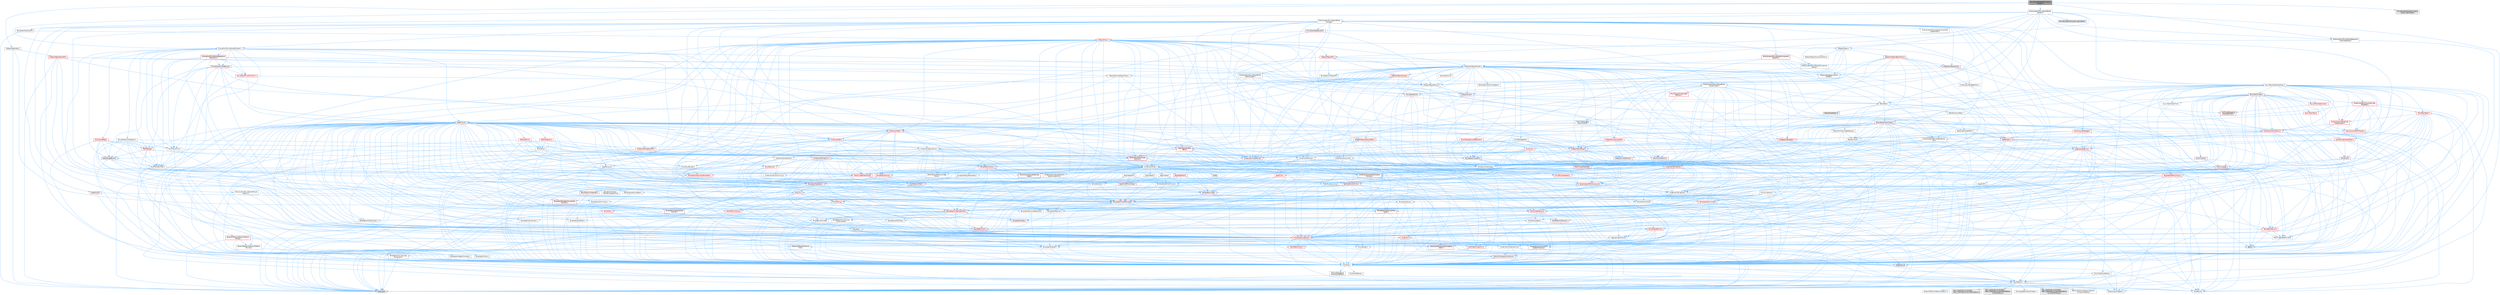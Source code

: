 digraph "MovieSceneSkeletalAnimationSystem.h"
{
 // INTERACTIVE_SVG=YES
 // LATEX_PDF_SIZE
  bgcolor="transparent";
  edge [fontname=Helvetica,fontsize=10,labelfontname=Helvetica,labelfontsize=10];
  node [fontname=Helvetica,fontsize=10,shape=box,height=0.2,width=0.4];
  Node1 [id="Node000001",label="MovieSceneSkeletalAnimation\lSystem.h",height=0.2,width=0.4,color="gray40", fillcolor="grey60", style="filled", fontcolor="black",tooltip=" "];
  Node1 -> Node2 [id="edge1_Node000001_Node000002",color="steelblue1",style="solid",tooltip=" "];
  Node2 [id="Node000002",label="EntitySystem/MovieSceneEntity\lSystem.h",height=0.2,width=0.4,color="grey40", fillcolor="white", style="filled",URL="$dd/d4b/MovieSceneEntitySystem_8h.html",tooltip=" "];
  Node2 -> Node3 [id="edge2_Node000002_Node000003",color="steelblue1",style="solid",tooltip=" "];
  Node3 [id="Node000003",label="Async/TaskGraphInterfaces.h",height=0.2,width=0.4,color="grey40", fillcolor="white", style="filled",URL="$d2/d4c/TaskGraphInterfaces_8h.html",tooltip=" "];
  Node3 -> Node4 [id="edge3_Node000003_Node000004",color="steelblue1",style="solid",tooltip=" "];
  Node4 [id="Node000004",label="CoreTypes.h",height=0.2,width=0.4,color="grey40", fillcolor="white", style="filled",URL="$dc/dec/CoreTypes_8h.html",tooltip=" "];
  Node4 -> Node5 [id="edge4_Node000004_Node000005",color="steelblue1",style="solid",tooltip=" "];
  Node5 [id="Node000005",label="HAL/Platform.h",height=0.2,width=0.4,color="grey40", fillcolor="white", style="filled",URL="$d9/dd0/Platform_8h.html",tooltip=" "];
  Node5 -> Node6 [id="edge5_Node000005_Node000006",color="steelblue1",style="solid",tooltip=" "];
  Node6 [id="Node000006",label="Misc/Build.h",height=0.2,width=0.4,color="grey40", fillcolor="white", style="filled",URL="$d3/dbb/Build_8h.html",tooltip=" "];
  Node5 -> Node7 [id="edge6_Node000005_Node000007",color="steelblue1",style="solid",tooltip=" "];
  Node7 [id="Node000007",label="Misc/LargeWorldCoordinates.h",height=0.2,width=0.4,color="grey40", fillcolor="white", style="filled",URL="$d2/dcb/LargeWorldCoordinates_8h.html",tooltip=" "];
  Node5 -> Node8 [id="edge7_Node000005_Node000008",color="steelblue1",style="solid",tooltip=" "];
  Node8 [id="Node000008",label="type_traits",height=0.2,width=0.4,color="grey60", fillcolor="#E0E0E0", style="filled",tooltip=" "];
  Node5 -> Node9 [id="edge8_Node000005_Node000009",color="steelblue1",style="solid",tooltip=" "];
  Node9 [id="Node000009",label="PreprocessorHelpers.h",height=0.2,width=0.4,color="grey40", fillcolor="white", style="filled",URL="$db/ddb/PreprocessorHelpers_8h.html",tooltip=" "];
  Node5 -> Node10 [id="edge9_Node000005_Node000010",color="steelblue1",style="solid",tooltip=" "];
  Node10 [id="Node000010",label="UBT_COMPILED_PLATFORM\l/UBT_COMPILED_PLATFORMPlatform\lCompilerPreSetup.h",height=0.2,width=0.4,color="grey60", fillcolor="#E0E0E0", style="filled",tooltip=" "];
  Node5 -> Node11 [id="edge10_Node000005_Node000011",color="steelblue1",style="solid",tooltip=" "];
  Node11 [id="Node000011",label="GenericPlatform/GenericPlatform\lCompilerPreSetup.h",height=0.2,width=0.4,color="grey40", fillcolor="white", style="filled",URL="$d9/dc8/GenericPlatformCompilerPreSetup_8h.html",tooltip=" "];
  Node5 -> Node12 [id="edge11_Node000005_Node000012",color="steelblue1",style="solid",tooltip=" "];
  Node12 [id="Node000012",label="GenericPlatform/GenericPlatform.h",height=0.2,width=0.4,color="grey40", fillcolor="white", style="filled",URL="$d6/d84/GenericPlatform_8h.html",tooltip=" "];
  Node5 -> Node13 [id="edge12_Node000005_Node000013",color="steelblue1",style="solid",tooltip=" "];
  Node13 [id="Node000013",label="UBT_COMPILED_PLATFORM\l/UBT_COMPILED_PLATFORMPlatform.h",height=0.2,width=0.4,color="grey60", fillcolor="#E0E0E0", style="filled",tooltip=" "];
  Node5 -> Node14 [id="edge13_Node000005_Node000014",color="steelblue1",style="solid",tooltip=" "];
  Node14 [id="Node000014",label="UBT_COMPILED_PLATFORM\l/UBT_COMPILED_PLATFORMPlatform\lCompilerSetup.h",height=0.2,width=0.4,color="grey60", fillcolor="#E0E0E0", style="filled",tooltip=" "];
  Node4 -> Node15 [id="edge14_Node000004_Node000015",color="steelblue1",style="solid",tooltip=" "];
  Node15 [id="Node000015",label="ProfilingDebugging\l/UMemoryDefines.h",height=0.2,width=0.4,color="grey40", fillcolor="white", style="filled",URL="$d2/da2/UMemoryDefines_8h.html",tooltip=" "];
  Node4 -> Node16 [id="edge15_Node000004_Node000016",color="steelblue1",style="solid",tooltip=" "];
  Node16 [id="Node000016",label="Misc/CoreMiscDefines.h",height=0.2,width=0.4,color="grey40", fillcolor="white", style="filled",URL="$da/d38/CoreMiscDefines_8h.html",tooltip=" "];
  Node16 -> Node5 [id="edge16_Node000016_Node000005",color="steelblue1",style="solid",tooltip=" "];
  Node16 -> Node9 [id="edge17_Node000016_Node000009",color="steelblue1",style="solid",tooltip=" "];
  Node4 -> Node17 [id="edge18_Node000004_Node000017",color="steelblue1",style="solid",tooltip=" "];
  Node17 [id="Node000017",label="Misc/CoreDefines.h",height=0.2,width=0.4,color="grey40", fillcolor="white", style="filled",URL="$d3/dd2/CoreDefines_8h.html",tooltip=" "];
  Node3 -> Node18 [id="edge19_Node000003_Node000018",color="steelblue1",style="solid",tooltip=" "];
  Node18 [id="Node000018",label="Misc/AssertionMacros.h",height=0.2,width=0.4,color="red", fillcolor="#FFF0F0", style="filled",URL="$d0/dfa/AssertionMacros_8h.html",tooltip=" "];
  Node18 -> Node4 [id="edge20_Node000018_Node000004",color="steelblue1",style="solid",tooltip=" "];
  Node18 -> Node5 [id="edge21_Node000018_Node000005",color="steelblue1",style="solid",tooltip=" "];
  Node18 -> Node19 [id="edge22_Node000018_Node000019",color="steelblue1",style="solid",tooltip=" "];
  Node19 [id="Node000019",label="HAL/PlatformMisc.h",height=0.2,width=0.4,color="red", fillcolor="#FFF0F0", style="filled",URL="$d0/df5/PlatformMisc_8h.html",tooltip=" "];
  Node19 -> Node4 [id="edge23_Node000019_Node000004",color="steelblue1",style="solid",tooltip=" "];
  Node18 -> Node9 [id="edge24_Node000018_Node000009",color="steelblue1",style="solid",tooltip=" "];
  Node18 -> Node55 [id="edge25_Node000018_Node000055",color="steelblue1",style="solid",tooltip=" "];
  Node55 [id="Node000055",label="Templates/EnableIf.h",height=0.2,width=0.4,color="grey40", fillcolor="white", style="filled",URL="$d7/d60/EnableIf_8h.html",tooltip=" "];
  Node55 -> Node4 [id="edge26_Node000055_Node000004",color="steelblue1",style="solid",tooltip=" "];
  Node18 -> Node56 [id="edge27_Node000018_Node000056",color="steelblue1",style="solid",tooltip=" "];
  Node56 [id="Node000056",label="Templates/IsArrayOrRefOf\lTypeByPredicate.h",height=0.2,width=0.4,color="grey40", fillcolor="white", style="filled",URL="$d6/da1/IsArrayOrRefOfTypeByPredicate_8h.html",tooltip=" "];
  Node56 -> Node4 [id="edge28_Node000056_Node000004",color="steelblue1",style="solid",tooltip=" "];
  Node18 -> Node59 [id="edge29_Node000018_Node000059",color="steelblue1",style="solid",tooltip=" "];
  Node59 [id="Node000059",label="Traits/IsCharEncodingCompatible\lWith.h",height=0.2,width=0.4,color="red", fillcolor="#FFF0F0", style="filled",URL="$df/dd1/IsCharEncodingCompatibleWith_8h.html",tooltip=" "];
  Node59 -> Node8 [id="edge30_Node000059_Node000008",color="steelblue1",style="solid",tooltip=" "];
  Node18 -> Node61 [id="edge31_Node000018_Node000061",color="steelblue1",style="solid",tooltip=" "];
  Node61 [id="Node000061",label="Misc/VarArgs.h",height=0.2,width=0.4,color="grey40", fillcolor="white", style="filled",URL="$d5/d6f/VarArgs_8h.html",tooltip=" "];
  Node61 -> Node4 [id="edge32_Node000061_Node000004",color="steelblue1",style="solid",tooltip=" "];
  Node18 -> Node68 [id="edge33_Node000018_Node000068",color="steelblue1",style="solid",tooltip=" "];
  Node68 [id="Node000068",label="atomic",height=0.2,width=0.4,color="grey60", fillcolor="#E0E0E0", style="filled",tooltip=" "];
  Node3 -> Node69 [id="edge34_Node000003_Node000069",color="steelblue1",style="solid",tooltip=" "];
  Node69 [id="Node000069",label="Containers/ContainerAllocation\lPolicies.h",height=0.2,width=0.4,color="red", fillcolor="#FFF0F0", style="filled",URL="$d7/dff/ContainerAllocationPolicies_8h.html",tooltip=" "];
  Node69 -> Node4 [id="edge35_Node000069_Node000004",color="steelblue1",style="solid",tooltip=" "];
  Node69 -> Node69 [id="edge36_Node000069_Node000069",color="steelblue1",style="solid",tooltip=" "];
  Node69 -> Node71 [id="edge37_Node000069_Node000071",color="steelblue1",style="solid",tooltip=" "];
  Node71 [id="Node000071",label="HAL/PlatformMath.h",height=0.2,width=0.4,color="red", fillcolor="#FFF0F0", style="filled",URL="$dc/d53/PlatformMath_8h.html",tooltip=" "];
  Node71 -> Node4 [id="edge38_Node000071_Node000004",color="steelblue1",style="solid",tooltip=" "];
  Node69 -> Node90 [id="edge39_Node000069_Node000090",color="steelblue1",style="solid",tooltip=" "];
  Node90 [id="Node000090",label="HAL/UnrealMemory.h",height=0.2,width=0.4,color="red", fillcolor="#FFF0F0", style="filled",URL="$d9/d96/UnrealMemory_8h.html",tooltip=" "];
  Node90 -> Node4 [id="edge40_Node000090_Node000004",color="steelblue1",style="solid",tooltip=" "];
  Node90 -> Node94 [id="edge41_Node000090_Node000094",color="steelblue1",style="solid",tooltip=" "];
  Node94 [id="Node000094",label="HAL/MemoryBase.h",height=0.2,width=0.4,color="grey40", fillcolor="white", style="filled",URL="$d6/d9f/MemoryBase_8h.html",tooltip=" "];
  Node94 -> Node4 [id="edge42_Node000094_Node000004",color="steelblue1",style="solid",tooltip=" "];
  Node94 -> Node48 [id="edge43_Node000094_Node000048",color="steelblue1",style="solid",tooltip=" "];
  Node48 [id="Node000048",label="HAL/PlatformAtomics.h",height=0.2,width=0.4,color="red", fillcolor="#FFF0F0", style="filled",URL="$d3/d36/PlatformAtomics_8h.html",tooltip=" "];
  Node48 -> Node4 [id="edge44_Node000048_Node000004",color="steelblue1",style="solid",tooltip=" "];
  Node94 -> Node31 [id="edge45_Node000094_Node000031",color="steelblue1",style="solid",tooltip=" "];
  Node31 [id="Node000031",label="HAL/PlatformCrt.h",height=0.2,width=0.4,color="red", fillcolor="#FFF0F0", style="filled",URL="$d8/d75/PlatformCrt_8h.html",tooltip=" "];
  Node94 -> Node95 [id="edge46_Node000094_Node000095",color="steelblue1",style="solid",tooltip=" "];
  Node95 [id="Node000095",label="Misc/Exec.h",height=0.2,width=0.4,color="grey40", fillcolor="white", style="filled",URL="$de/ddb/Exec_8h.html",tooltip=" "];
  Node95 -> Node4 [id="edge47_Node000095_Node000004",color="steelblue1",style="solid",tooltip=" "];
  Node95 -> Node18 [id="edge48_Node000095_Node000018",color="steelblue1",style="solid",tooltip=" "];
  Node94 -> Node96 [id="edge49_Node000094_Node000096",color="steelblue1",style="solid",tooltip=" "];
  Node96 [id="Node000096",label="Misc/OutputDevice.h",height=0.2,width=0.4,color="red", fillcolor="#FFF0F0", style="filled",URL="$d7/d32/OutputDevice_8h.html",tooltip=" "];
  Node96 -> Node26 [id="edge50_Node000096_Node000026",color="steelblue1",style="solid",tooltip=" "];
  Node26 [id="Node000026",label="CoreFwd.h",height=0.2,width=0.4,color="red", fillcolor="#FFF0F0", style="filled",URL="$d1/d1e/CoreFwd_8h.html",tooltip=" "];
  Node26 -> Node4 [id="edge51_Node000026_Node000004",color="steelblue1",style="solid",tooltip=" "];
  Node26 -> Node27 [id="edge52_Node000026_Node000027",color="steelblue1",style="solid",tooltip=" "];
  Node27 [id="Node000027",label="Containers/ContainersFwd.h",height=0.2,width=0.4,color="grey40", fillcolor="white", style="filled",URL="$d4/d0a/ContainersFwd_8h.html",tooltip=" "];
  Node27 -> Node5 [id="edge53_Node000027_Node000005",color="steelblue1",style="solid",tooltip=" "];
  Node27 -> Node4 [id="edge54_Node000027_Node000004",color="steelblue1",style="solid",tooltip=" "];
  Node27 -> Node24 [id="edge55_Node000027_Node000024",color="steelblue1",style="solid",tooltip=" "];
  Node24 [id="Node000024",label="Traits/IsContiguousContainer.h",height=0.2,width=0.4,color="red", fillcolor="#FFF0F0", style="filled",URL="$d5/d3c/IsContiguousContainer_8h.html",tooltip=" "];
  Node24 -> Node4 [id="edge56_Node000024_Node000004",color="steelblue1",style="solid",tooltip=" "];
  Node24 -> Node23 [id="edge57_Node000024_Node000023",color="steelblue1",style="solid",tooltip=" "];
  Node23 [id="Node000023",label="initializer_list",height=0.2,width=0.4,color="grey60", fillcolor="#E0E0E0", style="filled",tooltip=" "];
  Node26 -> Node29 [id="edge58_Node000026_Node000029",color="steelblue1",style="solid",tooltip=" "];
  Node29 [id="Node000029",label="UObject/UObjectHierarchy\lFwd.h",height=0.2,width=0.4,color="grey40", fillcolor="white", style="filled",URL="$d3/d13/UObjectHierarchyFwd_8h.html",tooltip=" "];
  Node96 -> Node4 [id="edge59_Node000096_Node000004",color="steelblue1",style="solid",tooltip=" "];
  Node96 -> Node97 [id="edge60_Node000096_Node000097",color="steelblue1",style="solid",tooltip=" "];
  Node97 [id="Node000097",label="Logging/LogVerbosity.h",height=0.2,width=0.4,color="grey40", fillcolor="white", style="filled",URL="$d2/d8f/LogVerbosity_8h.html",tooltip=" "];
  Node97 -> Node4 [id="edge61_Node000097_Node000004",color="steelblue1",style="solid",tooltip=" "];
  Node96 -> Node61 [id="edge62_Node000096_Node000061",color="steelblue1",style="solid",tooltip=" "];
  Node96 -> Node56 [id="edge63_Node000096_Node000056",color="steelblue1",style="solid",tooltip=" "];
  Node96 -> Node59 [id="edge64_Node000096_Node000059",color="steelblue1",style="solid",tooltip=" "];
  Node94 -> Node98 [id="edge65_Node000094_Node000098",color="steelblue1",style="solid",tooltip=" "];
  Node98 [id="Node000098",label="Templates/Atomic.h",height=0.2,width=0.4,color="red", fillcolor="#FFF0F0", style="filled",URL="$d3/d91/Atomic_8h.html",tooltip=" "];
  Node98 -> Node99 [id="edge66_Node000098_Node000099",color="steelblue1",style="solid",tooltip=" "];
  Node99 [id="Node000099",label="HAL/ThreadSafeCounter.h",height=0.2,width=0.4,color="grey40", fillcolor="white", style="filled",URL="$dc/dc9/ThreadSafeCounter_8h.html",tooltip=" "];
  Node99 -> Node4 [id="edge67_Node000099_Node000004",color="steelblue1",style="solid",tooltip=" "];
  Node99 -> Node48 [id="edge68_Node000099_Node000048",color="steelblue1",style="solid",tooltip=" "];
  Node98 -> Node68 [id="edge69_Node000098_Node000068",color="steelblue1",style="solid",tooltip=" "];
  Node90 -> Node104 [id="edge70_Node000090_Node000104",color="steelblue1",style="solid",tooltip=" "];
  Node104 [id="Node000104",label="HAL/PlatformMemory.h",height=0.2,width=0.4,color="red", fillcolor="#FFF0F0", style="filled",URL="$de/d68/PlatformMemory_8h.html",tooltip=" "];
  Node104 -> Node4 [id="edge71_Node000104_Node000004",color="steelblue1",style="solid",tooltip=" "];
  Node90 -> Node78 [id="edge72_Node000090_Node000078",color="steelblue1",style="solid",tooltip=" "];
  Node78 [id="Node000078",label="Templates/IsPointer.h",height=0.2,width=0.4,color="grey40", fillcolor="white", style="filled",URL="$d7/d05/IsPointer_8h.html",tooltip=" "];
  Node78 -> Node4 [id="edge73_Node000078_Node000004",color="steelblue1",style="solid",tooltip=" "];
  Node69 -> Node41 [id="edge74_Node000069_Node000041",color="steelblue1",style="solid",tooltip=" "];
  Node41 [id="Node000041",label="Math/NumericLimits.h",height=0.2,width=0.4,color="grey40", fillcolor="white", style="filled",URL="$df/d1b/NumericLimits_8h.html",tooltip=" "];
  Node41 -> Node4 [id="edge75_Node000041_Node000004",color="steelblue1",style="solid",tooltip=" "];
  Node69 -> Node18 [id="edge76_Node000069_Node000018",color="steelblue1",style="solid",tooltip=" "];
  Node69 -> Node108 [id="edge77_Node000069_Node000108",color="steelblue1",style="solid",tooltip=" "];
  Node108 [id="Node000108",label="Templates/MemoryOps.h",height=0.2,width=0.4,color="red", fillcolor="#FFF0F0", style="filled",URL="$db/dea/MemoryOps_8h.html",tooltip=" "];
  Node108 -> Node4 [id="edge78_Node000108_Node000004",color="steelblue1",style="solid",tooltip=" "];
  Node108 -> Node90 [id="edge79_Node000108_Node000090",color="steelblue1",style="solid",tooltip=" "];
  Node108 -> Node102 [id="edge80_Node000108_Node000102",color="steelblue1",style="solid",tooltip=" "];
  Node102 [id="Node000102",label="Templates/IsTriviallyCopy\lAssignable.h",height=0.2,width=0.4,color="grey40", fillcolor="white", style="filled",URL="$d2/df2/IsTriviallyCopyAssignable_8h.html",tooltip=" "];
  Node102 -> Node4 [id="edge81_Node000102_Node000004",color="steelblue1",style="solid",tooltip=" "];
  Node102 -> Node8 [id="edge82_Node000102_Node000008",color="steelblue1",style="solid",tooltip=" "];
  Node108 -> Node83 [id="edge83_Node000108_Node000083",color="steelblue1",style="solid",tooltip=" "];
  Node83 [id="Node000083",label="Templates/IsTriviallyCopy\lConstructible.h",height=0.2,width=0.4,color="grey40", fillcolor="white", style="filled",URL="$d3/d78/IsTriviallyCopyConstructible_8h.html",tooltip=" "];
  Node83 -> Node4 [id="edge84_Node000083_Node000004",color="steelblue1",style="solid",tooltip=" "];
  Node83 -> Node8 [id="edge85_Node000083_Node000008",color="steelblue1",style="solid",tooltip=" "];
  Node108 -> Node63 [id="edge86_Node000108_Node000063",color="steelblue1",style="solid",tooltip=" "];
  Node63 [id="Node000063",label="Templates/Requires.h",height=0.2,width=0.4,color="grey40", fillcolor="white", style="filled",URL="$dc/d96/Requires_8h.html",tooltip=" "];
  Node63 -> Node55 [id="edge87_Node000063_Node000055",color="steelblue1",style="solid",tooltip=" "];
  Node63 -> Node8 [id="edge88_Node000063_Node000008",color="steelblue1",style="solid",tooltip=" "];
  Node108 -> Node77 [id="edge89_Node000108_Node000077",color="steelblue1",style="solid",tooltip=" "];
  Node77 [id="Node000077",label="Templates/UnrealTypeTraits.h",height=0.2,width=0.4,color="red", fillcolor="#FFF0F0", style="filled",URL="$d2/d2d/UnrealTypeTraits_8h.html",tooltip=" "];
  Node77 -> Node4 [id="edge90_Node000077_Node000004",color="steelblue1",style="solid",tooltip=" "];
  Node77 -> Node78 [id="edge91_Node000077_Node000078",color="steelblue1",style="solid",tooltip=" "];
  Node77 -> Node18 [id="edge92_Node000077_Node000018",color="steelblue1",style="solid",tooltip=" "];
  Node77 -> Node73 [id="edge93_Node000077_Node000073",color="steelblue1",style="solid",tooltip=" "];
  Node73 [id="Node000073",label="Templates/AndOrNot.h",height=0.2,width=0.4,color="grey40", fillcolor="white", style="filled",URL="$db/d0a/AndOrNot_8h.html",tooltip=" "];
  Node73 -> Node4 [id="edge94_Node000073_Node000004",color="steelblue1",style="solid",tooltip=" "];
  Node77 -> Node55 [id="edge95_Node000077_Node000055",color="steelblue1",style="solid",tooltip=" "];
  Node77 -> Node79 [id="edge96_Node000077_Node000079",color="steelblue1",style="solid",tooltip=" "];
  Node79 [id="Node000079",label="Templates/IsArithmetic.h",height=0.2,width=0.4,color="grey40", fillcolor="white", style="filled",URL="$d2/d5d/IsArithmetic_8h.html",tooltip=" "];
  Node79 -> Node4 [id="edge97_Node000079_Node000004",color="steelblue1",style="solid",tooltip=" "];
  Node77 -> Node80 [id="edge98_Node000077_Node000080",color="steelblue1",style="solid",tooltip=" "];
  Node80 [id="Node000080",label="Templates/Models.h",height=0.2,width=0.4,color="red", fillcolor="#FFF0F0", style="filled",URL="$d3/d0c/Models_8h.html",tooltip=" "];
  Node77 -> Node81 [id="edge99_Node000077_Node000081",color="steelblue1",style="solid",tooltip=" "];
  Node81 [id="Node000081",label="Templates/IsPODType.h",height=0.2,width=0.4,color="grey40", fillcolor="white", style="filled",URL="$d7/db1/IsPODType_8h.html",tooltip=" "];
  Node81 -> Node4 [id="edge100_Node000081_Node000004",color="steelblue1",style="solid",tooltip=" "];
  Node77 -> Node82 [id="edge101_Node000077_Node000082",color="steelblue1",style="solid",tooltip=" "];
  Node82 [id="Node000082",label="Templates/IsUECoreType.h",height=0.2,width=0.4,color="grey40", fillcolor="white", style="filled",URL="$d1/db8/IsUECoreType_8h.html",tooltip=" "];
  Node82 -> Node4 [id="edge102_Node000082_Node000004",color="steelblue1",style="solid",tooltip=" "];
  Node82 -> Node8 [id="edge103_Node000082_Node000008",color="steelblue1",style="solid",tooltip=" "];
  Node77 -> Node83 [id="edge104_Node000077_Node000083",color="steelblue1",style="solid",tooltip=" "];
  Node108 -> Node8 [id="edge105_Node000108_Node000008",color="steelblue1",style="solid",tooltip=" "];
  Node69 -> Node87 [id="edge106_Node000069_Node000087",color="steelblue1",style="solid",tooltip=" "];
  Node87 [id="Node000087",label="Templates/TypeCompatible\lBytes.h",height=0.2,width=0.4,color="red", fillcolor="#FFF0F0", style="filled",URL="$df/d0a/TypeCompatibleBytes_8h.html",tooltip=" "];
  Node87 -> Node4 [id="edge107_Node000087_Node000004",color="steelblue1",style="solid",tooltip=" "];
  Node87 -> Node8 [id="edge108_Node000087_Node000008",color="steelblue1",style="solid",tooltip=" "];
  Node69 -> Node8 [id="edge109_Node000069_Node000008",color="steelblue1",style="solid",tooltip=" "];
  Node3 -> Node110 [id="edge110_Node000003_Node000110",color="steelblue1",style="solid",tooltip=" "];
  Node110 [id="Node000110",label="Containers/Array.h",height=0.2,width=0.4,color="grey40", fillcolor="white", style="filled",URL="$df/dd0/Array_8h.html",tooltip=" "];
  Node110 -> Node4 [id="edge111_Node000110_Node000004",color="steelblue1",style="solid",tooltip=" "];
  Node110 -> Node18 [id="edge112_Node000110_Node000018",color="steelblue1",style="solid",tooltip=" "];
  Node110 -> Node111 [id="edge113_Node000110_Node000111",color="steelblue1",style="solid",tooltip=" "];
  Node111 [id="Node000111",label="Misc/IntrusiveUnsetOptional\lState.h",height=0.2,width=0.4,color="red", fillcolor="#FFF0F0", style="filled",URL="$d2/d0a/IntrusiveUnsetOptionalState_8h.html",tooltip=" "];
  Node110 -> Node113 [id="edge114_Node000110_Node000113",color="steelblue1",style="solid",tooltip=" "];
  Node113 [id="Node000113",label="Misc/ReverseIterate.h",height=0.2,width=0.4,color="red", fillcolor="#FFF0F0", style="filled",URL="$db/de3/ReverseIterate_8h.html",tooltip=" "];
  Node113 -> Node5 [id="edge115_Node000113_Node000005",color="steelblue1",style="solid",tooltip=" "];
  Node110 -> Node90 [id="edge116_Node000110_Node000090",color="steelblue1",style="solid",tooltip=" "];
  Node110 -> Node77 [id="edge117_Node000110_Node000077",color="steelblue1",style="solid",tooltip=" "];
  Node110 -> Node115 [id="edge118_Node000110_Node000115",color="steelblue1",style="solid",tooltip=" "];
  Node115 [id="Node000115",label="Templates/UnrealTemplate.h",height=0.2,width=0.4,color="red", fillcolor="#FFF0F0", style="filled",URL="$d4/d24/UnrealTemplate_8h.html",tooltip=" "];
  Node115 -> Node4 [id="edge119_Node000115_Node000004",color="steelblue1",style="solid",tooltip=" "];
  Node115 -> Node78 [id="edge120_Node000115_Node000078",color="steelblue1",style="solid",tooltip=" "];
  Node115 -> Node90 [id="edge121_Node000115_Node000090",color="steelblue1",style="solid",tooltip=" "];
  Node115 -> Node77 [id="edge122_Node000115_Node000077",color="steelblue1",style="solid",tooltip=" "];
  Node115 -> Node75 [id="edge123_Node000115_Node000075",color="steelblue1",style="solid",tooltip=" "];
  Node75 [id="Node000075",label="Templates/RemoveReference.h",height=0.2,width=0.4,color="grey40", fillcolor="white", style="filled",URL="$da/dbe/RemoveReference_8h.html",tooltip=" "];
  Node75 -> Node4 [id="edge124_Node000075_Node000004",color="steelblue1",style="solid",tooltip=" "];
  Node115 -> Node63 [id="edge125_Node000115_Node000063",color="steelblue1",style="solid",tooltip=" "];
  Node115 -> Node87 [id="edge126_Node000115_Node000087",color="steelblue1",style="solid",tooltip=" "];
  Node115 -> Node24 [id="edge127_Node000115_Node000024",color="steelblue1",style="solid",tooltip=" "];
  Node115 -> Node8 [id="edge128_Node000115_Node000008",color="steelblue1",style="solid",tooltip=" "];
  Node110 -> Node118 [id="edge129_Node000110_Node000118",color="steelblue1",style="solid",tooltip=" "];
  Node118 [id="Node000118",label="Containers/AllowShrinking.h",height=0.2,width=0.4,color="grey40", fillcolor="white", style="filled",URL="$d7/d1a/AllowShrinking_8h.html",tooltip=" "];
  Node118 -> Node4 [id="edge130_Node000118_Node000004",color="steelblue1",style="solid",tooltip=" "];
  Node110 -> Node69 [id="edge131_Node000110_Node000069",color="steelblue1",style="solid",tooltip=" "];
  Node110 -> Node119 [id="edge132_Node000110_Node000119",color="steelblue1",style="solid",tooltip=" "];
  Node119 [id="Node000119",label="Containers/ContainerElement\lTypeCompatibility.h",height=0.2,width=0.4,color="grey40", fillcolor="white", style="filled",URL="$df/ddf/ContainerElementTypeCompatibility_8h.html",tooltip=" "];
  Node119 -> Node4 [id="edge133_Node000119_Node000004",color="steelblue1",style="solid",tooltip=" "];
  Node119 -> Node77 [id="edge134_Node000119_Node000077",color="steelblue1",style="solid",tooltip=" "];
  Node110 -> Node120 [id="edge135_Node000110_Node000120",color="steelblue1",style="solid",tooltip=" "];
  Node120 [id="Node000120",label="Serialization/Archive.h",height=0.2,width=0.4,color="red", fillcolor="#FFF0F0", style="filled",URL="$d7/d3b/Archive_8h.html",tooltip=" "];
  Node120 -> Node26 [id="edge136_Node000120_Node000026",color="steelblue1",style="solid",tooltip=" "];
  Node120 -> Node4 [id="edge137_Node000120_Node000004",color="steelblue1",style="solid",tooltip=" "];
  Node120 -> Node121 [id="edge138_Node000120_Node000121",color="steelblue1",style="solid",tooltip=" "];
  Node121 [id="Node000121",label="HAL/PlatformProperties.h",height=0.2,width=0.4,color="red", fillcolor="#FFF0F0", style="filled",URL="$d9/db0/PlatformProperties_8h.html",tooltip=" "];
  Node121 -> Node4 [id="edge139_Node000121_Node000004",color="steelblue1",style="solid",tooltip=" "];
  Node120 -> Node124 [id="edge140_Node000120_Node000124",color="steelblue1",style="solid",tooltip=" "];
  Node124 [id="Node000124",label="Internationalization\l/TextNamespaceFwd.h",height=0.2,width=0.4,color="grey40", fillcolor="white", style="filled",URL="$d8/d97/TextNamespaceFwd_8h.html",tooltip=" "];
  Node124 -> Node4 [id="edge141_Node000124_Node000004",color="steelblue1",style="solid",tooltip=" "];
  Node120 -> Node18 [id="edge142_Node000120_Node000018",color="steelblue1",style="solid",tooltip=" "];
  Node120 -> Node6 [id="edge143_Node000120_Node000006",color="steelblue1",style="solid",tooltip=" "];
  Node120 -> Node125 [id="edge144_Node000120_Node000125",color="steelblue1",style="solid",tooltip=" "];
  Node125 [id="Node000125",label="Misc/EngineVersionBase.h",height=0.2,width=0.4,color="grey40", fillcolor="white", style="filled",URL="$d5/d2b/EngineVersionBase_8h.html",tooltip=" "];
  Node125 -> Node4 [id="edge145_Node000125_Node000004",color="steelblue1",style="solid",tooltip=" "];
  Node120 -> Node61 [id="edge146_Node000120_Node000061",color="steelblue1",style="solid",tooltip=" "];
  Node120 -> Node55 [id="edge147_Node000120_Node000055",color="steelblue1",style="solid",tooltip=" "];
  Node120 -> Node56 [id="edge148_Node000120_Node000056",color="steelblue1",style="solid",tooltip=" "];
  Node120 -> Node128 [id="edge149_Node000120_Node000128",color="steelblue1",style="solid",tooltip=" "];
  Node128 [id="Node000128",label="Templates/IsEnumClass.h",height=0.2,width=0.4,color="grey40", fillcolor="white", style="filled",URL="$d7/d15/IsEnumClass_8h.html",tooltip=" "];
  Node128 -> Node4 [id="edge150_Node000128_Node000004",color="steelblue1",style="solid",tooltip=" "];
  Node128 -> Node73 [id="edge151_Node000128_Node000073",color="steelblue1",style="solid",tooltip=" "];
  Node120 -> Node115 [id="edge152_Node000120_Node000115",color="steelblue1",style="solid",tooltip=" "];
  Node120 -> Node59 [id="edge153_Node000120_Node000059",color="steelblue1",style="solid",tooltip=" "];
  Node110 -> Node130 [id="edge154_Node000110_Node000130",color="steelblue1",style="solid",tooltip=" "];
  Node130 [id="Node000130",label="Serialization/MemoryImage\lWriter.h",height=0.2,width=0.4,color="grey40", fillcolor="white", style="filled",URL="$d0/d08/MemoryImageWriter_8h.html",tooltip=" "];
  Node130 -> Node4 [id="edge155_Node000130_Node000004",color="steelblue1",style="solid",tooltip=" "];
  Node130 -> Node131 [id="edge156_Node000130_Node000131",color="steelblue1",style="solid",tooltip=" "];
  Node131 [id="Node000131",label="Serialization/MemoryLayout.h",height=0.2,width=0.4,color="red", fillcolor="#FFF0F0", style="filled",URL="$d7/d66/MemoryLayout_8h.html",tooltip=" "];
  Node131 -> Node21 [id="edge157_Node000131_Node000021",color="steelblue1",style="solid",tooltip=" "];
  Node21 [id="Node000021",label="Containers/StringFwd.h",height=0.2,width=0.4,color="grey40", fillcolor="white", style="filled",URL="$df/d37/StringFwd_8h.html",tooltip=" "];
  Node21 -> Node4 [id="edge158_Node000021_Node000004",color="steelblue1",style="solid",tooltip=" "];
  Node21 -> Node22 [id="edge159_Node000021_Node000022",color="steelblue1",style="solid",tooltip=" "];
  Node22 [id="Node000022",label="Traits/ElementType.h",height=0.2,width=0.4,color="grey40", fillcolor="white", style="filled",URL="$d5/d4f/ElementType_8h.html",tooltip=" "];
  Node22 -> Node5 [id="edge160_Node000022_Node000005",color="steelblue1",style="solid",tooltip=" "];
  Node22 -> Node23 [id="edge161_Node000022_Node000023",color="steelblue1",style="solid",tooltip=" "];
  Node22 -> Node8 [id="edge162_Node000022_Node000008",color="steelblue1",style="solid",tooltip=" "];
  Node21 -> Node24 [id="edge163_Node000021_Node000024",color="steelblue1",style="solid",tooltip=" "];
  Node131 -> Node90 [id="edge164_Node000131_Node000090",color="steelblue1",style="solid",tooltip=" "];
  Node131 -> Node55 [id="edge165_Node000131_Node000055",color="steelblue1",style="solid",tooltip=" "];
  Node131 -> Node80 [id="edge166_Node000131_Node000080",color="steelblue1",style="solid",tooltip=" "];
  Node131 -> Node115 [id="edge167_Node000131_Node000115",color="steelblue1",style="solid",tooltip=" "];
  Node110 -> Node144 [id="edge168_Node000110_Node000144",color="steelblue1",style="solid",tooltip=" "];
  Node144 [id="Node000144",label="Algo/Heapify.h",height=0.2,width=0.4,color="grey40", fillcolor="white", style="filled",URL="$d0/d2a/Heapify_8h.html",tooltip=" "];
  Node144 -> Node145 [id="edge169_Node000144_Node000145",color="steelblue1",style="solid",tooltip=" "];
  Node145 [id="Node000145",label="Algo/Impl/BinaryHeap.h",height=0.2,width=0.4,color="red", fillcolor="#FFF0F0", style="filled",URL="$d7/da3/Algo_2Impl_2BinaryHeap_8h.html",tooltip=" "];
  Node145 -> Node146 [id="edge170_Node000145_Node000146",color="steelblue1",style="solid",tooltip=" "];
  Node146 [id="Node000146",label="Templates/Invoke.h",height=0.2,width=0.4,color="red", fillcolor="#FFF0F0", style="filled",URL="$d7/deb/Invoke_8h.html",tooltip=" "];
  Node146 -> Node4 [id="edge171_Node000146_Node000004",color="steelblue1",style="solid",tooltip=" "];
  Node146 -> Node115 [id="edge172_Node000146_Node000115",color="steelblue1",style="solid",tooltip=" "];
  Node146 -> Node8 [id="edge173_Node000146_Node000008",color="steelblue1",style="solid",tooltip=" "];
  Node145 -> Node8 [id="edge174_Node000145_Node000008",color="steelblue1",style="solid",tooltip=" "];
  Node144 -> Node150 [id="edge175_Node000144_Node000150",color="steelblue1",style="solid",tooltip=" "];
  Node150 [id="Node000150",label="Templates/IdentityFunctor.h",height=0.2,width=0.4,color="grey40", fillcolor="white", style="filled",URL="$d7/d2e/IdentityFunctor_8h.html",tooltip=" "];
  Node150 -> Node5 [id="edge176_Node000150_Node000005",color="steelblue1",style="solid",tooltip=" "];
  Node144 -> Node146 [id="edge177_Node000144_Node000146",color="steelblue1",style="solid",tooltip=" "];
  Node144 -> Node151 [id="edge178_Node000144_Node000151",color="steelblue1",style="solid",tooltip=" "];
  Node151 [id="Node000151",label="Templates/Less.h",height=0.2,width=0.4,color="grey40", fillcolor="white", style="filled",URL="$de/dc8/Less_8h.html",tooltip=" "];
  Node151 -> Node4 [id="edge179_Node000151_Node000004",color="steelblue1",style="solid",tooltip=" "];
  Node151 -> Node115 [id="edge180_Node000151_Node000115",color="steelblue1",style="solid",tooltip=" "];
  Node144 -> Node115 [id="edge181_Node000144_Node000115",color="steelblue1",style="solid",tooltip=" "];
  Node110 -> Node152 [id="edge182_Node000110_Node000152",color="steelblue1",style="solid",tooltip=" "];
  Node152 [id="Node000152",label="Algo/HeapSort.h",height=0.2,width=0.4,color="grey40", fillcolor="white", style="filled",URL="$d3/d92/HeapSort_8h.html",tooltip=" "];
  Node152 -> Node145 [id="edge183_Node000152_Node000145",color="steelblue1",style="solid",tooltip=" "];
  Node152 -> Node150 [id="edge184_Node000152_Node000150",color="steelblue1",style="solid",tooltip=" "];
  Node152 -> Node151 [id="edge185_Node000152_Node000151",color="steelblue1",style="solid",tooltip=" "];
  Node152 -> Node115 [id="edge186_Node000152_Node000115",color="steelblue1",style="solid",tooltip=" "];
  Node110 -> Node153 [id="edge187_Node000110_Node000153",color="steelblue1",style="solid",tooltip=" "];
  Node153 [id="Node000153",label="Algo/IsHeap.h",height=0.2,width=0.4,color="grey40", fillcolor="white", style="filled",URL="$de/d32/IsHeap_8h.html",tooltip=" "];
  Node153 -> Node145 [id="edge188_Node000153_Node000145",color="steelblue1",style="solid",tooltip=" "];
  Node153 -> Node150 [id="edge189_Node000153_Node000150",color="steelblue1",style="solid",tooltip=" "];
  Node153 -> Node146 [id="edge190_Node000153_Node000146",color="steelblue1",style="solid",tooltip=" "];
  Node153 -> Node151 [id="edge191_Node000153_Node000151",color="steelblue1",style="solid",tooltip=" "];
  Node153 -> Node115 [id="edge192_Node000153_Node000115",color="steelblue1",style="solid",tooltip=" "];
  Node110 -> Node145 [id="edge193_Node000110_Node000145",color="steelblue1",style="solid",tooltip=" "];
  Node110 -> Node154 [id="edge194_Node000110_Node000154",color="steelblue1",style="solid",tooltip=" "];
  Node154 [id="Node000154",label="Algo/StableSort.h",height=0.2,width=0.4,color="red", fillcolor="#FFF0F0", style="filled",URL="$d7/d3c/StableSort_8h.html",tooltip=" "];
  Node154 -> Node150 [id="edge195_Node000154_Node000150",color="steelblue1",style="solid",tooltip=" "];
  Node154 -> Node146 [id="edge196_Node000154_Node000146",color="steelblue1",style="solid",tooltip=" "];
  Node154 -> Node151 [id="edge197_Node000154_Node000151",color="steelblue1",style="solid",tooltip=" "];
  Node154 -> Node115 [id="edge198_Node000154_Node000115",color="steelblue1",style="solid",tooltip=" "];
  Node110 -> Node157 [id="edge199_Node000110_Node000157",color="steelblue1",style="solid",tooltip=" "];
  Node157 [id="Node000157",label="Concepts/GetTypeHashable.h",height=0.2,width=0.4,color="grey40", fillcolor="white", style="filled",URL="$d3/da2/GetTypeHashable_8h.html",tooltip=" "];
  Node157 -> Node4 [id="edge200_Node000157_Node000004",color="steelblue1",style="solid",tooltip=" "];
  Node157 -> Node135 [id="edge201_Node000157_Node000135",color="steelblue1",style="solid",tooltip=" "];
  Node135 [id="Node000135",label="Templates/TypeHash.h",height=0.2,width=0.4,color="red", fillcolor="#FFF0F0", style="filled",URL="$d1/d62/TypeHash_8h.html",tooltip=" "];
  Node135 -> Node4 [id="edge202_Node000135_Node000004",color="steelblue1",style="solid",tooltip=" "];
  Node135 -> Node63 [id="edge203_Node000135_Node000063",color="steelblue1",style="solid",tooltip=" "];
  Node135 -> Node136 [id="edge204_Node000135_Node000136",color="steelblue1",style="solid",tooltip=" "];
  Node136 [id="Node000136",label="Misc/Crc.h",height=0.2,width=0.4,color="red", fillcolor="#FFF0F0", style="filled",URL="$d4/dd2/Crc_8h.html",tooltip=" "];
  Node136 -> Node4 [id="edge205_Node000136_Node000004",color="steelblue1",style="solid",tooltip=" "];
  Node136 -> Node92 [id="edge206_Node000136_Node000092",color="steelblue1",style="solid",tooltip=" "];
  Node92 [id="Node000092",label="HAL/PlatformString.h",height=0.2,width=0.4,color="red", fillcolor="#FFF0F0", style="filled",URL="$db/db5/PlatformString_8h.html",tooltip=" "];
  Node92 -> Node4 [id="edge207_Node000092_Node000004",color="steelblue1",style="solid",tooltip=" "];
  Node136 -> Node18 [id="edge208_Node000136_Node000018",color="steelblue1",style="solid",tooltip=" "];
  Node136 -> Node137 [id="edge209_Node000136_Node000137",color="steelblue1",style="solid",tooltip=" "];
  Node137 [id="Node000137",label="Misc/CString.h",height=0.2,width=0.4,color="red", fillcolor="#FFF0F0", style="filled",URL="$d2/d49/CString_8h.html",tooltip=" "];
  Node137 -> Node4 [id="edge210_Node000137_Node000004",color="steelblue1",style="solid",tooltip=" "];
  Node137 -> Node31 [id="edge211_Node000137_Node000031",color="steelblue1",style="solid",tooltip=" "];
  Node137 -> Node92 [id="edge212_Node000137_Node000092",color="steelblue1",style="solid",tooltip=" "];
  Node137 -> Node18 [id="edge213_Node000137_Node000018",color="steelblue1",style="solid",tooltip=" "];
  Node137 -> Node138 [id="edge214_Node000137_Node000138",color="steelblue1",style="solid",tooltip=" "];
  Node138 [id="Node000138",label="Misc/Char.h",height=0.2,width=0.4,color="red", fillcolor="#FFF0F0", style="filled",URL="$d0/d58/Char_8h.html",tooltip=" "];
  Node138 -> Node4 [id="edge215_Node000138_Node000004",color="steelblue1",style="solid",tooltip=" "];
  Node138 -> Node8 [id="edge216_Node000138_Node000008",color="steelblue1",style="solid",tooltip=" "];
  Node137 -> Node61 [id="edge217_Node000137_Node000061",color="steelblue1",style="solid",tooltip=" "];
  Node137 -> Node56 [id="edge218_Node000137_Node000056",color="steelblue1",style="solid",tooltip=" "];
  Node137 -> Node59 [id="edge219_Node000137_Node000059",color="steelblue1",style="solid",tooltip=" "];
  Node136 -> Node138 [id="edge220_Node000136_Node000138",color="steelblue1",style="solid",tooltip=" "];
  Node136 -> Node77 [id="edge221_Node000136_Node000077",color="steelblue1",style="solid",tooltip=" "];
  Node135 -> Node8 [id="edge222_Node000135_Node000008",color="steelblue1",style="solid",tooltip=" "];
  Node110 -> Node150 [id="edge223_Node000110_Node000150",color="steelblue1",style="solid",tooltip=" "];
  Node110 -> Node146 [id="edge224_Node000110_Node000146",color="steelblue1",style="solid",tooltip=" "];
  Node110 -> Node151 [id="edge225_Node000110_Node000151",color="steelblue1",style="solid",tooltip=" "];
  Node110 -> Node158 [id="edge226_Node000110_Node000158",color="steelblue1",style="solid",tooltip=" "];
  Node158 [id="Node000158",label="Templates/LosesQualifiers\lFromTo.h",height=0.2,width=0.4,color="red", fillcolor="#FFF0F0", style="filled",URL="$d2/db3/LosesQualifiersFromTo_8h.html",tooltip=" "];
  Node158 -> Node8 [id="edge227_Node000158_Node000008",color="steelblue1",style="solid",tooltip=" "];
  Node110 -> Node63 [id="edge228_Node000110_Node000063",color="steelblue1",style="solid",tooltip=" "];
  Node110 -> Node159 [id="edge229_Node000110_Node000159",color="steelblue1",style="solid",tooltip=" "];
  Node159 [id="Node000159",label="Templates/Sorting.h",height=0.2,width=0.4,color="red", fillcolor="#FFF0F0", style="filled",URL="$d3/d9e/Sorting_8h.html",tooltip=" "];
  Node159 -> Node4 [id="edge230_Node000159_Node000004",color="steelblue1",style="solid",tooltip=" "];
  Node159 -> Node71 [id="edge231_Node000159_Node000071",color="steelblue1",style="solid",tooltip=" "];
  Node159 -> Node151 [id="edge232_Node000159_Node000151",color="steelblue1",style="solid",tooltip=" "];
  Node110 -> Node163 [id="edge233_Node000110_Node000163",color="steelblue1",style="solid",tooltip=" "];
  Node163 [id="Node000163",label="Templates/AlignmentTemplates.h",height=0.2,width=0.4,color="red", fillcolor="#FFF0F0", style="filled",URL="$dd/d32/AlignmentTemplates_8h.html",tooltip=" "];
  Node163 -> Node4 [id="edge234_Node000163_Node000004",color="steelblue1",style="solid",tooltip=" "];
  Node163 -> Node78 [id="edge235_Node000163_Node000078",color="steelblue1",style="solid",tooltip=" "];
  Node110 -> Node22 [id="edge236_Node000110_Node000022",color="steelblue1",style="solid",tooltip=" "];
  Node110 -> Node88 [id="edge237_Node000110_Node000088",color="steelblue1",style="solid",tooltip=" "];
  Node88 [id="Node000088",label="limits",height=0.2,width=0.4,color="grey60", fillcolor="#E0E0E0", style="filled",tooltip=" "];
  Node110 -> Node8 [id="edge238_Node000110_Node000008",color="steelblue1",style="solid",tooltip=" "];
  Node3 -> Node164 [id="edge239_Node000003_Node000164",color="steelblue1",style="solid",tooltip=" "];
  Node164 [id="Node000164",label="Containers/UnrealString.h",height=0.2,width=0.4,color="red", fillcolor="#FFF0F0", style="filled",URL="$d5/dba/UnrealString_8h.html",tooltip=" "];
  Node3 -> Node168 [id="edge240_Node000003_Node000168",color="steelblue1",style="solid",tooltip=" "];
  Node168 [id="Node000168",label="Templates/Function.h",height=0.2,width=0.4,color="red", fillcolor="#FFF0F0", style="filled",URL="$df/df5/Function_8h.html",tooltip=" "];
  Node168 -> Node4 [id="edge241_Node000168_Node000004",color="steelblue1",style="solid",tooltip=" "];
  Node168 -> Node18 [id="edge242_Node000168_Node000018",color="steelblue1",style="solid",tooltip=" "];
  Node168 -> Node111 [id="edge243_Node000168_Node000111",color="steelblue1",style="solid",tooltip=" "];
  Node168 -> Node90 [id="edge244_Node000168_Node000090",color="steelblue1",style="solid",tooltip=" "];
  Node168 -> Node77 [id="edge245_Node000168_Node000077",color="steelblue1",style="solid",tooltip=" "];
  Node168 -> Node146 [id="edge246_Node000168_Node000146",color="steelblue1",style="solid",tooltip=" "];
  Node168 -> Node115 [id="edge247_Node000168_Node000115",color="steelblue1",style="solid",tooltip=" "];
  Node168 -> Node63 [id="edge248_Node000168_Node000063",color="steelblue1",style="solid",tooltip=" "];
  Node168 -> Node162 [id="edge249_Node000168_Node000162",color="steelblue1",style="solid",tooltip=" "];
  Node162 [id="Node000162",label="Math/UnrealMathUtility.h",height=0.2,width=0.4,color="red", fillcolor="#FFF0F0", style="filled",URL="$db/db8/UnrealMathUtility_8h.html",tooltip=" "];
  Node162 -> Node4 [id="edge250_Node000162_Node000004",color="steelblue1",style="solid",tooltip=" "];
  Node162 -> Node18 [id="edge251_Node000162_Node000018",color="steelblue1",style="solid",tooltip=" "];
  Node162 -> Node71 [id="edge252_Node000162_Node000071",color="steelblue1",style="solid",tooltip=" "];
  Node162 -> Node63 [id="edge253_Node000162_Node000063",color="steelblue1",style="solid",tooltip=" "];
  Node168 -> Node8 [id="edge254_Node000168_Node000008",color="steelblue1",style="solid",tooltip=" "];
  Node3 -> Node170 [id="edge255_Node000003_Node000170",color="steelblue1",style="solid",tooltip=" "];
  Node170 [id="Node000170",label="Delegates/Delegate.h",height=0.2,width=0.4,color="red", fillcolor="#FFF0F0", style="filled",URL="$d4/d80/Delegate_8h.html",tooltip=" "];
  Node170 -> Node4 [id="edge256_Node000170_Node000004",color="steelblue1",style="solid",tooltip=" "];
  Node170 -> Node18 [id="edge257_Node000170_Node000018",color="steelblue1",style="solid",tooltip=" "];
  Node170 -> Node171 [id="edge258_Node000170_Node000171",color="steelblue1",style="solid",tooltip=" "];
  Node171 [id="Node000171",label="UObject/NameTypes.h",height=0.2,width=0.4,color="red", fillcolor="#FFF0F0", style="filled",URL="$d6/d35/NameTypes_8h.html",tooltip=" "];
  Node171 -> Node4 [id="edge259_Node000171_Node000004",color="steelblue1",style="solid",tooltip=" "];
  Node171 -> Node18 [id="edge260_Node000171_Node000018",color="steelblue1",style="solid",tooltip=" "];
  Node171 -> Node90 [id="edge261_Node000171_Node000090",color="steelblue1",style="solid",tooltip=" "];
  Node171 -> Node77 [id="edge262_Node000171_Node000077",color="steelblue1",style="solid",tooltip=" "];
  Node171 -> Node115 [id="edge263_Node000171_Node000115",color="steelblue1",style="solid",tooltip=" "];
  Node171 -> Node164 [id="edge264_Node000171_Node000164",color="steelblue1",style="solid",tooltip=" "];
  Node171 -> Node172 [id="edge265_Node000171_Node000172",color="steelblue1",style="solid",tooltip=" "];
  Node172 [id="Node000172",label="HAL/CriticalSection.h",height=0.2,width=0.4,color="red", fillcolor="#FFF0F0", style="filled",URL="$d6/d90/CriticalSection_8h.html",tooltip=" "];
  Node171 -> Node175 [id="edge266_Node000171_Node000175",color="steelblue1",style="solid",tooltip=" "];
  Node175 [id="Node000175",label="Containers/StringConv.h",height=0.2,width=0.4,color="red", fillcolor="#FFF0F0", style="filled",URL="$d3/ddf/StringConv_8h.html",tooltip=" "];
  Node175 -> Node4 [id="edge267_Node000175_Node000004",color="steelblue1",style="solid",tooltip=" "];
  Node175 -> Node18 [id="edge268_Node000175_Node000018",color="steelblue1",style="solid",tooltip=" "];
  Node175 -> Node69 [id="edge269_Node000175_Node000069",color="steelblue1",style="solid",tooltip=" "];
  Node175 -> Node110 [id="edge270_Node000175_Node000110",color="steelblue1",style="solid",tooltip=" "];
  Node175 -> Node137 [id="edge271_Node000175_Node000137",color="steelblue1",style="solid",tooltip=" "];
  Node175 -> Node115 [id="edge272_Node000175_Node000115",color="steelblue1",style="solid",tooltip=" "];
  Node175 -> Node77 [id="edge273_Node000175_Node000077",color="steelblue1",style="solid",tooltip=" "];
  Node175 -> Node22 [id="edge274_Node000175_Node000022",color="steelblue1",style="solid",tooltip=" "];
  Node175 -> Node59 [id="edge275_Node000175_Node000059",color="steelblue1",style="solid",tooltip=" "];
  Node175 -> Node24 [id="edge276_Node000175_Node000024",color="steelblue1",style="solid",tooltip=" "];
  Node175 -> Node8 [id="edge277_Node000175_Node000008",color="steelblue1",style="solid",tooltip=" "];
  Node171 -> Node21 [id="edge278_Node000171_Node000021",color="steelblue1",style="solid",tooltip=" "];
  Node171 -> Node177 [id="edge279_Node000171_Node000177",color="steelblue1",style="solid",tooltip=" "];
  Node177 [id="Node000177",label="UObject/UnrealNames.h",height=0.2,width=0.4,color="red", fillcolor="#FFF0F0", style="filled",URL="$d8/db1/UnrealNames_8h.html",tooltip=" "];
  Node177 -> Node4 [id="edge280_Node000177_Node000004",color="steelblue1",style="solid",tooltip=" "];
  Node171 -> Node98 [id="edge281_Node000171_Node000098",color="steelblue1",style="solid",tooltip=" "];
  Node171 -> Node131 [id="edge282_Node000171_Node000131",color="steelblue1",style="solid",tooltip=" "];
  Node171 -> Node111 [id="edge283_Node000171_Node000111",color="steelblue1",style="solid",tooltip=" "];
  Node3 -> Node99 [id="edge284_Node000003_Node000099",color="steelblue1",style="solid",tooltip=" "];
  Node3 -> Node244 [id="edge285_Node000003_Node000244",color="steelblue1",style="solid",tooltip=" "];
  Node244 [id="Node000244",label="Containers/LockFreeList.h",height=0.2,width=0.4,color="red", fillcolor="#FFF0F0", style="filled",URL="$d4/de7/LockFreeList_8h.html",tooltip=" "];
  Node244 -> Node110 [id="edge286_Node000244_Node000110",color="steelblue1",style="solid",tooltip=" "];
  Node244 -> Node27 [id="edge287_Node000244_Node000027",color="steelblue1",style="solid",tooltip=" "];
  Node244 -> Node214 [id="edge288_Node000244_Node000214",color="steelblue1",style="solid",tooltip=" "];
  Node214 [id="Node000214",label="CoreGlobals.h",height=0.2,width=0.4,color="red", fillcolor="#FFF0F0", style="filled",URL="$d5/d8c/CoreGlobals_8h.html",tooltip=" "];
  Node214 -> Node164 [id="edge289_Node000214_Node000164",color="steelblue1",style="solid",tooltip=" "];
  Node214 -> Node4 [id="edge290_Node000214_Node000004",color="steelblue1",style="solid",tooltip=" "];
  Node214 -> Node218 [id="edge291_Node000214_Node000218",color="steelblue1",style="solid",tooltip=" "];
  Node218 [id="Node000218",label="Logging/LogMacros.h",height=0.2,width=0.4,color="red", fillcolor="#FFF0F0", style="filled",URL="$d0/d16/LogMacros_8h.html",tooltip=" "];
  Node218 -> Node164 [id="edge292_Node000218_Node000164",color="steelblue1",style="solid",tooltip=" "];
  Node218 -> Node4 [id="edge293_Node000218_Node000004",color="steelblue1",style="solid",tooltip=" "];
  Node218 -> Node9 [id="edge294_Node000218_Node000009",color="steelblue1",style="solid",tooltip=" "];
  Node218 -> Node97 [id="edge295_Node000218_Node000097",color="steelblue1",style="solid",tooltip=" "];
  Node218 -> Node18 [id="edge296_Node000218_Node000018",color="steelblue1",style="solid",tooltip=" "];
  Node218 -> Node6 [id="edge297_Node000218_Node000006",color="steelblue1",style="solid",tooltip=" "];
  Node218 -> Node61 [id="edge298_Node000218_Node000061",color="steelblue1",style="solid",tooltip=" "];
  Node218 -> Node55 [id="edge299_Node000218_Node000055",color="steelblue1",style="solid",tooltip=" "];
  Node218 -> Node56 [id="edge300_Node000218_Node000056",color="steelblue1",style="solid",tooltip=" "];
  Node218 -> Node59 [id="edge301_Node000218_Node000059",color="steelblue1",style="solid",tooltip=" "];
  Node218 -> Node8 [id="edge302_Node000218_Node000008",color="steelblue1",style="solid",tooltip=" "];
  Node214 -> Node6 [id="edge303_Node000214_Node000006",color="steelblue1",style="solid",tooltip=" "];
  Node214 -> Node43 [id="edge304_Node000214_Node000043",color="steelblue1",style="solid",tooltip=" "];
  Node43 [id="Node000043",label="Misc/EnumClassFlags.h",height=0.2,width=0.4,color="grey40", fillcolor="white", style="filled",URL="$d8/de7/EnumClassFlags_8h.html",tooltip=" "];
  Node214 -> Node96 [id="edge305_Node000214_Node000096",color="steelblue1",style="solid",tooltip=" "];
  Node214 -> Node98 [id="edge306_Node000214_Node000098",color="steelblue1",style="solid",tooltip=" "];
  Node214 -> Node171 [id="edge307_Node000214_Node000171",color="steelblue1",style="solid",tooltip=" "];
  Node214 -> Node68 [id="edge308_Node000214_Node000068",color="steelblue1",style="solid",tooltip=" "];
  Node244 -> Node4 [id="edge309_Node000244_Node000004",color="steelblue1",style="solid",tooltip=" "];
  Node244 -> Node48 [id="edge310_Node000244_Node000048",color="steelblue1",style="solid",tooltip=" "];
  Node244 -> Node99 [id="edge311_Node000244_Node000099",color="steelblue1",style="solid",tooltip=" "];
  Node244 -> Node218 [id="edge312_Node000244_Node000218",color="steelblue1",style="solid",tooltip=" "];
  Node244 -> Node18 [id="edge313_Node000244_Node000018",color="steelblue1",style="solid",tooltip=" "];
  Node244 -> Node163 [id="edge314_Node000244_Node000163",color="steelblue1",style="solid",tooltip=" "];
  Node244 -> Node168 [id="edge315_Node000244_Node000168",color="steelblue1",style="solid",tooltip=" "];
  Node244 -> Node68 [id="edge316_Node000244_Node000068",color="steelblue1",style="solid",tooltip=" "];
  Node3 -> Node248 [id="edge317_Node000003_Node000248",color="steelblue1",style="solid",tooltip=" "];
  Node248 [id="Node000248",label="Stats/Stats.h",height=0.2,width=0.4,color="grey40", fillcolor="white", style="filled",URL="$dc/d09/Stats_8h.html",tooltip=" "];
  Node248 -> Node214 [id="edge318_Node000248_Node000214",color="steelblue1",style="solid",tooltip=" "];
  Node248 -> Node4 [id="edge319_Node000248_Node000004",color="steelblue1",style="solid",tooltip=" "];
  Node248 -> Node249 [id="edge320_Node000248_Node000249",color="steelblue1",style="solid",tooltip=" "];
  Node249 [id="Node000249",label="StatsCommon.h",height=0.2,width=0.4,color="grey40", fillcolor="white", style="filled",URL="$df/d16/StatsCommon_8h.html",tooltip=" "];
  Node249 -> Node4 [id="edge321_Node000249_Node000004",color="steelblue1",style="solid",tooltip=" "];
  Node249 -> Node6 [id="edge322_Node000249_Node000006",color="steelblue1",style="solid",tooltip=" "];
  Node249 -> Node43 [id="edge323_Node000249_Node000043",color="steelblue1",style="solid",tooltip=" "];
  Node248 -> Node250 [id="edge324_Node000248_Node000250",color="steelblue1",style="solid",tooltip=" "];
  Node250 [id="Node000250",label="Stats/DynamicStats.h",height=0.2,width=0.4,color="grey40", fillcolor="white", style="filled",URL="$dc/d24/DynamicStats_8h.html",tooltip=" "];
  Node250 -> Node6 [id="edge325_Node000250_Node000006",color="steelblue1",style="solid",tooltip=" "];
  Node250 -> Node251 [id="edge326_Node000250_Node000251",color="steelblue1",style="solid",tooltip=" "];
  Node251 [id="Node000251",label="Stats/LightweightStats.h",height=0.2,width=0.4,color="grey40", fillcolor="white", style="filled",URL="$d5/d66/LightweightStats_8h.html",tooltip=" "];
  Node251 -> Node4 [id="edge327_Node000251_Node000004",color="steelblue1",style="solid",tooltip=" "];
  Node251 -> Node214 [id="edge328_Node000251_Node000214",color="steelblue1",style="solid",tooltip=" "];
  Node251 -> Node6 [id="edge329_Node000251_Node000006",color="steelblue1",style="solid",tooltip=" "];
  Node251 -> Node249 [id="edge330_Node000251_Node000249",color="steelblue1",style="solid",tooltip=" "];
  Node250 -> Node252 [id="edge331_Node000250_Node000252",color="steelblue1",style="solid",tooltip=" "];
  Node252 [id="Node000252",label="Stats/StatsSystemTypes.h",height=0.2,width=0.4,color="red", fillcolor="#FFF0F0", style="filled",URL="$d1/d5a/StatsSystemTypes_8h.html",tooltip=" "];
  Node252 -> Node6 [id="edge332_Node000252_Node000006",color="steelblue1",style="solid",tooltip=" "];
  Node252 -> Node16 [id="edge333_Node000252_Node000016",color="steelblue1",style="solid",tooltip=" "];
  Node252 -> Node110 [id="edge334_Node000252_Node000110",color="steelblue1",style="solid",tooltip=" "];
  Node252 -> Node69 [id="edge335_Node000252_Node000069",color="steelblue1",style="solid",tooltip=" "];
  Node252 -> Node244 [id="edge336_Node000252_Node000244",color="steelblue1",style="solid",tooltip=" "];
  Node252 -> Node164 [id="edge337_Node000252_Node000164",color="steelblue1",style="solid",tooltip=" "];
  Node252 -> Node214 [id="edge338_Node000252_Node000214",color="steelblue1",style="solid",tooltip=" "];
  Node252 -> Node4 [id="edge339_Node000252_Node000004",color="steelblue1",style="solid",tooltip=" "];
  Node252 -> Node170 [id="edge340_Node000252_Node000170",color="steelblue1",style="solid",tooltip=" "];
  Node252 -> Node255 [id="edge341_Node000252_Node000255",color="steelblue1",style="solid",tooltip=" "];
  Node255 [id="Node000255",label="HAL/LowLevelMemTracker.h",height=0.2,width=0.4,color="red", fillcolor="#FFF0F0", style="filled",URL="$d0/d14/LowLevelMemTracker_8h.html",tooltip=" "];
  Node255 -> Node4 [id="edge342_Node000255_Node000004",color="steelblue1",style="solid",tooltip=" "];
  Node252 -> Node31 [id="edge343_Node000252_Node000031",color="steelblue1",style="solid",tooltip=" "];
  Node252 -> Node104 [id="edge344_Node000252_Node000104",color="steelblue1",style="solid",tooltip=" "];
  Node252 -> Node19 [id="edge345_Node000252_Node000019",color="steelblue1",style="solid",tooltip=" "];
  Node252 -> Node99 [id="edge346_Node000252_Node000099",color="steelblue1",style="solid",tooltip=" "];
  Node252 -> Node90 [id="edge347_Node000252_Node000090",color="steelblue1",style="solid",tooltip=" "];
  Node252 -> Node41 [id="edge348_Node000252_Node000041",color="steelblue1",style="solid",tooltip=" "];
  Node252 -> Node18 [id="edge349_Node000252_Node000018",color="steelblue1",style="solid",tooltip=" "];
  Node252 -> Node137 [id="edge350_Node000252_Node000137",color="steelblue1",style="solid",tooltip=" "];
  Node252 -> Node43 [id="edge351_Node000252_Node000043",color="steelblue1",style="solid",tooltip=" "];
  Node252 -> Node249 [id="edge352_Node000252_Node000249",color="steelblue1",style="solid",tooltip=" "];
  Node252 -> Node98 [id="edge353_Node000252_Node000098",color="steelblue1",style="solid",tooltip=" "];
  Node252 -> Node87 [id="edge354_Node000252_Node000087",color="steelblue1",style="solid",tooltip=" "];
  Node252 -> Node206 [id="edge355_Node000252_Node000206",color="steelblue1",style="solid",tooltip=" "];
  Node206 [id="Node000206",label="Templates/UniquePtr.h",height=0.2,width=0.4,color="red", fillcolor="#FFF0F0", style="filled",URL="$de/d1a/UniquePtr_8h.html",tooltip=" "];
  Node206 -> Node4 [id="edge356_Node000206_Node000004",color="steelblue1",style="solid",tooltip=" "];
  Node206 -> Node115 [id="edge357_Node000206_Node000115",color="steelblue1",style="solid",tooltip=" "];
  Node206 -> Node63 [id="edge358_Node000206_Node000063",color="steelblue1",style="solid",tooltip=" "];
  Node206 -> Node131 [id="edge359_Node000206_Node000131",color="steelblue1",style="solid",tooltip=" "];
  Node206 -> Node8 [id="edge360_Node000206_Node000008",color="steelblue1",style="solid",tooltip=" "];
  Node252 -> Node115 [id="edge361_Node000252_Node000115",color="steelblue1",style="solid",tooltip=" "];
  Node252 -> Node171 [id="edge362_Node000252_Node000171",color="steelblue1",style="solid",tooltip=" "];
  Node252 -> Node177 [id="edge363_Node000252_Node000177",color="steelblue1",style="solid",tooltip=" "];
  Node248 -> Node268 [id="edge364_Node000248_Node000268",color="steelblue1",style="solid",tooltip=" "];
  Node268 [id="Node000268",label="Stats/HitchTrackingStatScope.h",height=0.2,width=0.4,color="grey40", fillcolor="white", style="filled",URL="$d2/d93/HitchTrackingStatScope_8h.html",tooltip=" "];
  Node268 -> Node4 [id="edge365_Node000268_Node000004",color="steelblue1",style="solid",tooltip=" "];
  Node268 -> Node6 [id="edge366_Node000268_Node000006",color="steelblue1",style="solid",tooltip=" "];
  Node268 -> Node249 [id="edge367_Node000268_Node000249",color="steelblue1",style="solid",tooltip=" "];
  Node248 -> Node251 [id="edge368_Node000248_Node000251",color="steelblue1",style="solid",tooltip=" "];
  Node248 -> Node252 [id="edge369_Node000248_Node000252",color="steelblue1",style="solid",tooltip=" "];
  Node248 -> Node269 [id="edge370_Node000248_Node000269",color="steelblue1",style="solid",tooltip=" "];
  Node269 [id="Node000269",label="Stats/GlobalStats.inl",height=0.2,width=0.4,color="grey60", fillcolor="#E0E0E0", style="filled",tooltip=" "];
  Node3 -> Node270 [id="edge371_Node000003_Node000270",color="steelblue1",style="solid",tooltip=" "];
  Node270 [id="Node000270",label="HAL/IConsoleManager.h",height=0.2,width=0.4,color="red", fillcolor="#FFF0F0", style="filled",URL="$dd/d0d/IConsoleManager_8h.html",tooltip=" "];
  Node270 -> Node4 [id="edge372_Node000270_Node000004",color="steelblue1",style="solid",tooltip=" "];
  Node270 -> Node18 [id="edge373_Node000270_Node000018",color="steelblue1",style="solid",tooltip=" "];
  Node270 -> Node115 [id="edge374_Node000270_Node000115",color="steelblue1",style="solid",tooltip=" "];
  Node270 -> Node164 [id="edge375_Node000270_Node000164",color="steelblue1",style="solid",tooltip=" "];
  Node270 -> Node218 [id="edge376_Node000270_Node000218",color="steelblue1",style="solid",tooltip=" "];
  Node270 -> Node170 [id="edge377_Node000270_Node000170",color="steelblue1",style="solid",tooltip=" "];
  Node270 -> Node55 [id="edge378_Node000270_Node000055",color="steelblue1",style="solid",tooltip=" "];
  Node270 -> Node273 [id="edge379_Node000270_Node000273",color="steelblue1",style="solid",tooltip=" "];
  Node273 [id="Node000273",label="Internationalization\l/Text.h",height=0.2,width=0.4,color="red", fillcolor="#FFF0F0", style="filled",URL="$d6/d35/Text_8h.html",tooltip=" "];
  Node273 -> Node4 [id="edge380_Node000273_Node000004",color="steelblue1",style="solid",tooltip=" "];
  Node273 -> Node48 [id="edge381_Node000273_Node000048",color="steelblue1",style="solid",tooltip=" "];
  Node273 -> Node18 [id="edge382_Node000273_Node000018",color="steelblue1",style="solid",tooltip=" "];
  Node273 -> Node43 [id="edge383_Node000273_Node000043",color="steelblue1",style="solid",tooltip=" "];
  Node273 -> Node77 [id="edge384_Node000273_Node000077",color="steelblue1",style="solid",tooltip=" "];
  Node273 -> Node110 [id="edge385_Node000273_Node000110",color="steelblue1",style="solid",tooltip=" "];
  Node273 -> Node164 [id="edge386_Node000273_Node000164",color="steelblue1",style="solid",tooltip=" "];
  Node273 -> Node202 [id="edge387_Node000273_Node000202",color="steelblue1",style="solid",tooltip=" "];
  Node202 [id="Node000202",label="Misc/Optional.h",height=0.2,width=0.4,color="red", fillcolor="#FFF0F0", style="filled",URL="$d2/dae/Optional_8h.html",tooltip=" "];
  Node202 -> Node4 [id="edge388_Node000202_Node000004",color="steelblue1",style="solid",tooltip=" "];
  Node202 -> Node18 [id="edge389_Node000202_Node000018",color="steelblue1",style="solid",tooltip=" "];
  Node202 -> Node111 [id="edge390_Node000202_Node000111",color="steelblue1",style="solid",tooltip=" "];
  Node202 -> Node108 [id="edge391_Node000202_Node000108",color="steelblue1",style="solid",tooltip=" "];
  Node202 -> Node115 [id="edge392_Node000202_Node000115",color="steelblue1",style="solid",tooltip=" "];
  Node202 -> Node120 [id="edge393_Node000202_Node000120",color="steelblue1",style="solid",tooltip=" "];
  Node273 -> Node206 [id="edge394_Node000273_Node000206",color="steelblue1",style="solid",tooltip=" "];
  Node273 -> Node63 [id="edge395_Node000273_Node000063",color="steelblue1",style="solid",tooltip=" "];
  Node273 -> Node8 [id="edge396_Node000273_Node000008",color="steelblue1",style="solid",tooltip=" "];
  Node3 -> Node287 [id="edge397_Node000003_Node000287",color="steelblue1",style="solid",tooltip=" "];
  Node287 [id="Node000287",label="HAL/Event.h",height=0.2,width=0.4,color="red", fillcolor="#FFF0F0", style="filled",URL="$d6/d8d/Event_8h.html",tooltip=" "];
  Node287 -> Node4 [id="edge398_Node000287_Node000004",color="steelblue1",style="solid",tooltip=" "];
  Node287 -> Node41 [id="edge399_Node000287_Node000041",color="steelblue1",style="solid",tooltip=" "];
  Node287 -> Node288 [id="edge400_Node000287_Node000288",color="steelblue1",style="solid",tooltip=" "];
  Node288 [id="Node000288",label="Misc/Timespan.h",height=0.2,width=0.4,color="red", fillcolor="#FFF0F0", style="filled",URL="$da/dd9/Timespan_8h.html",tooltip=" "];
  Node288 -> Node4 [id="edge401_Node000288_Node000004",color="steelblue1",style="solid",tooltip=" "];
  Node288 -> Node162 [id="edge402_Node000288_Node000162",color="steelblue1",style="solid",tooltip=" "];
  Node288 -> Node18 [id="edge403_Node000288_Node000018",color="steelblue1",style="solid",tooltip=" "];
  Node287 -> Node98 [id="edge404_Node000287_Node000098",color="steelblue1",style="solid",tooltip=" "];
  Node3 -> Node255 [id="edge405_Node000003_Node000255",color="steelblue1",style="solid",tooltip=" "];
  Node3 -> Node281 [id="edge406_Node000003_Node000281",color="steelblue1",style="solid",tooltip=" "];
  Node281 [id="Node000281",label="Templates/RefCounting.h",height=0.2,width=0.4,color="red", fillcolor="#FFF0F0", style="filled",URL="$d4/d7e/RefCounting_8h.html",tooltip=" "];
  Node281 -> Node4 [id="edge407_Node000281_Node000004",color="steelblue1",style="solid",tooltip=" "];
  Node281 -> Node48 [id="edge408_Node000281_Node000048",color="steelblue1",style="solid",tooltip=" "];
  Node281 -> Node9 [id="edge409_Node000281_Node000009",color="steelblue1",style="solid",tooltip=" "];
  Node281 -> Node99 [id="edge410_Node000281_Node000099",color="steelblue1",style="solid",tooltip=" "];
  Node281 -> Node18 [id="edge411_Node000281_Node000018",color="steelblue1",style="solid",tooltip=" "];
  Node281 -> Node6 [id="edge412_Node000281_Node000006",color="steelblue1",style="solid",tooltip=" "];
  Node281 -> Node120 [id="edge413_Node000281_Node000120",color="steelblue1",style="solid",tooltip=" "];
  Node281 -> Node131 [id="edge414_Node000281_Node000131",color="steelblue1",style="solid",tooltip=" "];
  Node281 -> Node63 [id="edge415_Node000281_Node000063",color="steelblue1",style="solid",tooltip=" "];
  Node281 -> Node135 [id="edge416_Node000281_Node000135",color="steelblue1",style="solid",tooltip=" "];
  Node281 -> Node115 [id="edge417_Node000281_Node000115",color="steelblue1",style="solid",tooltip=" "];
  Node281 -> Node68 [id="edge418_Node000281_Node000068",color="steelblue1",style="solid",tooltip=" "];
  Node281 -> Node8 [id="edge419_Node000281_Node000008",color="steelblue1",style="solid",tooltip=" "];
  Node3 -> Node290 [id="edge420_Node000003_Node000290",color="steelblue1",style="solid",tooltip=" "];
  Node290 [id="Node000290",label="Containers/LockFreeFixed\lSizeAllocator.h",height=0.2,width=0.4,color="red", fillcolor="#FFF0F0", style="filled",URL="$d1/d08/LockFreeFixedSizeAllocator_8h.html",tooltip=" "];
  Node290 -> Node18 [id="edge421_Node000290_Node000018",color="steelblue1",style="solid",tooltip=" "];
  Node290 -> Node90 [id="edge422_Node000290_Node000090",color="steelblue1",style="solid",tooltip=" "];
  Node290 -> Node244 [id="edge423_Node000290_Node000244",color="steelblue1",style="solid",tooltip=" "];
  Node3 -> Node291 [id="edge424_Node000003_Node000291",color="steelblue1",style="solid",tooltip=" "];
  Node291 [id="Node000291",label="Experimental/ConcurrentLinear\lAllocator.h",height=0.2,width=0.4,color="red", fillcolor="#FFF0F0", style="filled",URL="$d7/d84/ConcurrentLinearAllocator_8h.html",tooltip=" "];
  Node291 -> Node68 [id="edge425_Node000291_Node000068",color="steelblue1",style="solid",tooltip=" "];
  Node291 -> Node8 [id="edge426_Node000291_Node000008",color="steelblue1",style="solid",tooltip=" "];
  Node291 -> Node90 [id="edge427_Node000291_Node000090",color="steelblue1",style="solid",tooltip=" "];
  Node291 -> Node255 [id="edge428_Node000291_Node000255",color="steelblue1",style="solid",tooltip=" "];
  Node291 -> Node206 [id="edge429_Node000291_Node000206",color="steelblue1",style="solid",tooltip=" "];
  Node291 -> Node77 [id="edge430_Node000291_Node000077",color="steelblue1",style="solid",tooltip=" "];
  Node291 -> Node290 [id="edge431_Node000291_Node000290",color="steelblue1",style="solid",tooltip=" "];
  Node291 -> Node304 [id="edge432_Node000291_Node000304",color="steelblue1",style="solid",tooltip=" "];
  Node304 [id="Node000304",label="Misc/MemStack.h",height=0.2,width=0.4,color="red", fillcolor="#FFF0F0", style="filled",URL="$d7/de0/MemStack_8h.html",tooltip=" "];
  Node304 -> Node69 [id="edge433_Node000304_Node000069",color="steelblue1",style="solid",tooltip=" "];
  Node304 -> Node290 [id="edge434_Node000304_Node000290",color="steelblue1",style="solid",tooltip=" "];
  Node304 -> Node214 [id="edge435_Node000304_Node000214",color="steelblue1",style="solid",tooltip=" "];
  Node304 -> Node4 [id="edge436_Node000304_Node000004",color="steelblue1",style="solid",tooltip=" "];
  Node304 -> Node94 [id="edge437_Node000304_Node000094",color="steelblue1",style="solid",tooltip=" "];
  Node304 -> Node31 [id="edge438_Node000304_Node000031",color="steelblue1",style="solid",tooltip=" "];
  Node304 -> Node99 [id="edge439_Node000304_Node000099",color="steelblue1",style="solid",tooltip=" "];
  Node304 -> Node90 [id="edge440_Node000304_Node000090",color="steelblue1",style="solid",tooltip=" "];
  Node304 -> Node162 [id="edge441_Node000304_Node000162",color="steelblue1",style="solid",tooltip=" "];
  Node304 -> Node18 [id="edge442_Node000304_Node000018",color="steelblue1",style="solid",tooltip=" "];
  Node304 -> Node6 [id="edge443_Node000304_Node000006",color="steelblue1",style="solid",tooltip=" "];
  Node304 -> Node163 [id="edge444_Node000304_Node000163",color="steelblue1",style="solid",tooltip=" "];
  Node304 -> Node115 [id="edge445_Node000304_Node000115",color="steelblue1",style="solid",tooltip=" "];
  Node3 -> Node304 [id="edge446_Node000003_Node000304",color="steelblue1",style="solid",tooltip=" "];
  Node3 -> Node307 [id="edge447_Node000003_Node000307",color="steelblue1",style="solid",tooltip=" "];
  Node307 [id="Node000307",label="Misc/Timeout.h",height=0.2,width=0.4,color="red", fillcolor="#FFF0F0", style="filled",URL="$dd/d01/Timeout_8h.html",tooltip=" "];
  Node307 -> Node288 [id="edge448_Node000307_Node000288",color="steelblue1",style="solid",tooltip=" "];
  Node307 -> Node162 [id="edge449_Node000307_Node000162",color="steelblue1",style="solid",tooltip=" "];
  Node307 -> Node4 [id="edge450_Node000307_Node000004",color="steelblue1",style="solid",tooltip=" "];
  Node3 -> Node98 [id="edge451_Node000003_Node000098",color="steelblue1",style="solid",tooltip=" "];
  Node3 -> Node80 [id="edge452_Node000003_Node000080",color="steelblue1",style="solid",tooltip=" "];
  Node3 -> Node308 [id="edge453_Node000003_Node000308",color="steelblue1",style="solid",tooltip=" "];
  Node308 [id="Node000308",label="ProfilingDebugging\l/MetadataTrace.h",height=0.2,width=0.4,color="red", fillcolor="#FFF0F0", style="filled",URL="$de/d19/MetadataTrace_8h.html",tooltip=" "];
  Node3 -> Node311 [id="edge454_Node000003_Node000311",color="steelblue1",style="solid",tooltip=" "];
  Node311 [id="Node000311",label="Async/Fundamental/Task.h",height=0.2,width=0.4,color="red", fillcolor="#FFF0F0", style="filled",URL="$d6/d93/Async_2Fundamental_2Task_8h.html",tooltip=" "];
  Node311 -> Node218 [id="edge455_Node000311_Node000218",color="steelblue1",style="solid",tooltip=" "];
  Node311 -> Node43 [id="edge456_Node000311_Node000043",color="steelblue1",style="solid",tooltip=" "];
  Node311 -> Node287 [id="edge457_Node000311_Node000287",color="steelblue1",style="solid",tooltip=" "];
  Node311 -> Node4 [id="edge458_Node000311_Node000004",color="steelblue1",style="solid",tooltip=" "];
  Node311 -> Node68 [id="edge459_Node000311_Node000068",color="steelblue1",style="solid",tooltip=" "];
  Node3 -> Node280 [id="edge460_Node000003_Node000280",color="steelblue1",style="solid",tooltip=" "];
  Node280 [id="Node000280",label="Async/TaskGraphFwd.h",height=0.2,width=0.4,color="grey40", fillcolor="white", style="filled",URL="$d8/d71/TaskGraphFwd_8h.html",tooltip=" "];
  Node280 -> Node281 [id="edge461_Node000280_Node000281",color="steelblue1",style="solid",tooltip=" "];
  Node3 -> Node316 [id="edge462_Node000003_Node000316",color="steelblue1",style="solid",tooltip=" "];
  Node316 [id="Node000316",label="Async/TaskTrace.h",height=0.2,width=0.4,color="red", fillcolor="#FFF0F0", style="filled",URL="$d5/dad/TaskTrace_8h.html",tooltip=" "];
  Node316 -> Node110 [id="edge463_Node000316_Node000110",color="steelblue1",style="solid",tooltip=" "];
  Node316 -> Node5 [id="edge464_Node000316_Node000005",color="steelblue1",style="solid",tooltip=" "];
  Node3 -> Node317 [id="edge465_Node000003_Node000317",color="steelblue1",style="solid",tooltip=" "];
  Node317 [id="Node000317",label="Tasks/TaskPrivate.h",height=0.2,width=0.4,color="red", fillcolor="#FFF0F0", style="filled",URL="$d0/d89/TaskPrivate_8h.html",tooltip=" "];
  Node317 -> Node311 [id="edge466_Node000317_Node000311",color="steelblue1",style="solid",tooltip=" "];
  Node317 -> Node280 [id="edge467_Node000317_Node000280",color="steelblue1",style="solid",tooltip=" "];
  Node317 -> Node316 [id="edge468_Node000317_Node000316",color="steelblue1",style="solid",tooltip=" "];
  Node317 -> Node110 [id="edge469_Node000317_Node000110",color="steelblue1",style="solid",tooltip=" "];
  Node317 -> Node290 [id="edge470_Node000317_Node000290",color="steelblue1",style="solid",tooltip=" "];
  Node317 -> Node244 [id="edge471_Node000317_Node000244",color="steelblue1",style="solid",tooltip=" "];
  Node317 -> Node214 [id="edge472_Node000317_Node000214",color="steelblue1",style="solid",tooltip=" "];
  Node317 -> Node4 [id="edge473_Node000317_Node000004",color="steelblue1",style="solid",tooltip=" "];
  Node317 -> Node291 [id="edge474_Node000317_Node000291",color="steelblue1",style="solid",tooltip=" "];
  Node317 -> Node287 [id="edge475_Node000317_Node000287",color="steelblue1",style="solid",tooltip=" "];
  Node317 -> Node218 [id="edge476_Node000317_Node000218",color="steelblue1",style="solid",tooltip=" "];
  Node317 -> Node41 [id="edge477_Node000317_Node000041",color="steelblue1",style="solid",tooltip=" "];
  Node317 -> Node162 [id="edge478_Node000317_Node000162",color="steelblue1",style="solid",tooltip=" "];
  Node317 -> Node18 [id="edge479_Node000317_Node000018",color="steelblue1",style="solid",tooltip=" "];
  Node317 -> Node307 [id="edge480_Node000317_Node000307",color="steelblue1",style="solid",tooltip=" "];
  Node317 -> Node288 [id="edge481_Node000317_Node000288",color="steelblue1",style="solid",tooltip=" "];
  Node317 -> Node55 [id="edge482_Node000317_Node000055",color="steelblue1",style="solid",tooltip=" "];
  Node317 -> Node146 [id="edge483_Node000317_Node000146",color="steelblue1",style="solid",tooltip=" "];
  Node317 -> Node108 [id="edge484_Node000317_Node000108",color="steelblue1",style="solid",tooltip=" "];
  Node317 -> Node281 [id="edge485_Node000317_Node000281",color="steelblue1",style="solid",tooltip=" "];
  Node317 -> Node87 [id="edge486_Node000317_Node000087",color="steelblue1",style="solid",tooltip=" "];
  Node317 -> Node115 [id="edge487_Node000317_Node000115",color="steelblue1",style="solid",tooltip=" "];
  Node317 -> Node77 [id="edge488_Node000317_Node000077",color="steelblue1",style="solid",tooltip=" "];
  Node317 -> Node406 [id="edge489_Node000317_Node000406",color="steelblue1",style="solid",tooltip=" "];
  Node406 [id="Node000406",label="Async/InheritedContext.h",height=0.2,width=0.4,color="red", fillcolor="#FFF0F0", style="filled",URL="$dc/d6a/InheritedContext_8h.html",tooltip=" "];
  Node406 -> Node255 [id="edge490_Node000406_Node000255",color="steelblue1",style="solid",tooltip=" "];
  Node406 -> Node308 [id="edge491_Node000406_Node000308",color="steelblue1",style="solid",tooltip=" "];
  Node317 -> Node68 [id="edge492_Node000317_Node000068",color="steelblue1",style="solid",tooltip=" "];
  Node317 -> Node8 [id="edge493_Node000317_Node000008",color="steelblue1",style="solid",tooltip=" "];
  Node3 -> Node406 [id="edge494_Node000003_Node000406",color="steelblue1",style="solid",tooltip=" "];
  Node2 -> Node407 [id="edge495_Node000002_Node000407",color="steelblue1",style="solid",tooltip=" "];
  Node407 [id="Node000407",label="EntitySystem/MovieSceneEntity\lIDs.h",height=0.2,width=0.4,color="grey40", fillcolor="white", style="filled",URL="$db/d36/MovieSceneEntityIDs_8h.html",tooltip=" "];
  Node407 -> Node193 [id="edge496_Node000407_Node000193",color="steelblue1",style="solid",tooltip=" "];
  Node193 [id="Node000193",label="Containers/BitArray.h",height=0.2,width=0.4,color="grey40", fillcolor="white", style="filled",URL="$d1/de4/BitArray_8h.html",tooltip=" "];
  Node193 -> Node69 [id="edge497_Node000193_Node000069",color="steelblue1",style="solid",tooltip=" "];
  Node193 -> Node4 [id="edge498_Node000193_Node000004",color="steelblue1",style="solid",tooltip=" "];
  Node193 -> Node48 [id="edge499_Node000193_Node000048",color="steelblue1",style="solid",tooltip=" "];
  Node193 -> Node90 [id="edge500_Node000193_Node000090",color="steelblue1",style="solid",tooltip=" "];
  Node193 -> Node162 [id="edge501_Node000193_Node000162",color="steelblue1",style="solid",tooltip=" "];
  Node193 -> Node18 [id="edge502_Node000193_Node000018",color="steelblue1",style="solid",tooltip=" "];
  Node193 -> Node43 [id="edge503_Node000193_Node000043",color="steelblue1",style="solid",tooltip=" "];
  Node193 -> Node120 [id="edge504_Node000193_Node000120",color="steelblue1",style="solid",tooltip=" "];
  Node193 -> Node130 [id="edge505_Node000193_Node000130",color="steelblue1",style="solid",tooltip=" "];
  Node193 -> Node131 [id="edge506_Node000193_Node000131",color="steelblue1",style="solid",tooltip=" "];
  Node193 -> Node55 [id="edge507_Node000193_Node000055",color="steelblue1",style="solid",tooltip=" "];
  Node193 -> Node146 [id="edge508_Node000193_Node000146",color="steelblue1",style="solid",tooltip=" "];
  Node193 -> Node115 [id="edge509_Node000193_Node000115",color="steelblue1",style="solid",tooltip=" "];
  Node193 -> Node77 [id="edge510_Node000193_Node000077",color="steelblue1",style="solid",tooltip=" "];
  Node407 -> Node69 [id="edge511_Node000407_Node000069",color="steelblue1",style="solid",tooltip=" "];
  Node407 -> Node4 [id="edge512_Node000407_Node000004",color="steelblue1",style="solid",tooltip=" "];
  Node407 -> Node18 [id="edge513_Node000407_Node000018",color="steelblue1",style="solid",tooltip=" "];
  Node407 -> Node301 [id="edge514_Node000407_Node000301",color="steelblue1",style="solid",tooltip=" "];
  Node301 [id="Node000301",label="Misc/Guid.h",height=0.2,width=0.4,color="red", fillcolor="#FFF0F0", style="filled",URL="$d6/d2a/Guid_8h.html",tooltip=" "];
  Node301 -> Node21 [id="edge515_Node000301_Node000021",color="steelblue1",style="solid",tooltip=" "];
  Node301 -> Node164 [id="edge516_Node000301_Node000164",color="steelblue1",style="solid",tooltip=" "];
  Node301 -> Node4 [id="edge517_Node000301_Node000004",color="steelblue1",style="solid",tooltip=" "];
  Node301 -> Node9 [id="edge518_Node000301_Node000009",color="steelblue1",style="solid",tooltip=" "];
  Node301 -> Node18 [id="edge519_Node000301_Node000018",color="steelblue1",style="solid",tooltip=" "];
  Node301 -> Node136 [id="edge520_Node000301_Node000136",color="steelblue1",style="solid",tooltip=" "];
  Node301 -> Node120 [id="edge521_Node000301_Node000120",color="steelblue1",style="solid",tooltip=" "];
  Node301 -> Node131 [id="edge522_Node000301_Node000131",color="steelblue1",style="solid",tooltip=" "];
  Node301 -> Node194 [id="edge523_Node000301_Node000194",color="steelblue1",style="solid",tooltip=" "];
  Node194 [id="Node000194",label="Serialization/Structured\lArchive.h",height=0.2,width=0.4,color="red", fillcolor="#FFF0F0", style="filled",URL="$d9/d1e/StructuredArchive_8h.html",tooltip=" "];
  Node194 -> Node110 [id="edge524_Node000194_Node000110",color="steelblue1",style="solid",tooltip=" "];
  Node194 -> Node69 [id="edge525_Node000194_Node000069",color="steelblue1",style="solid",tooltip=" "];
  Node194 -> Node4 [id="edge526_Node000194_Node000004",color="steelblue1",style="solid",tooltip=" "];
  Node194 -> Node6 [id="edge527_Node000194_Node000006",color="steelblue1",style="solid",tooltip=" "];
  Node194 -> Node120 [id="edge528_Node000194_Node000120",color="steelblue1",style="solid",tooltip=" "];
  Node407 -> Node135 [id="edge529_Node000407_Node000135",color="steelblue1",style="solid",tooltip=" "];
  Node407 -> Node23 [id="edge530_Node000407_Node000023",color="steelblue1",style="solid",tooltip=" "];
  Node2 -> Node408 [id="edge531_Node000002_Node000408",color="steelblue1",style="solid",tooltip=" "];
  Node408 [id="Node000408",label="EntitySystem/MovieSceneEntity\lManager.h",height=0.2,width=0.4,color="grey40", fillcolor="white", style="filled",URL="$d5/d5b/MovieSceneEntityManager_8h.html",tooltip=" "];
  Node408 -> Node409 [id="edge532_Node000408_Node000409",color="steelblue1",style="solid",tooltip=" "];
  Node409 [id="Node000409",label="Algo/AllOf.h",height=0.2,width=0.4,color="grey40", fillcolor="white", style="filled",URL="$db/d85/AllOf_8h.html",tooltip=" "];
  Node409 -> Node4 [id="edge533_Node000409_Node000004",color="steelblue1",style="solid",tooltip=" "];
  Node409 -> Node146 [id="edge534_Node000409_Node000146",color="steelblue1",style="solid",tooltip=" "];
  Node408 -> Node410 [id="edge535_Node000408_Node000410",color="steelblue1",style="solid",tooltip=" "];
  Node410 [id="Node000410",label="Algo/AnyOf.h",height=0.2,width=0.4,color="red", fillcolor="#FFF0F0", style="filled",URL="$d9/dcd/Algo_2AnyOf_8h.html",tooltip=" "];
  Node410 -> Node4 [id="edge536_Node000410_Node000004",color="steelblue1",style="solid",tooltip=" "];
  Node410 -> Node115 [id="edge537_Node000410_Node000115",color="steelblue1",style="solid",tooltip=" "];
  Node408 -> Node3 [id="edge538_Node000408_Node000003",color="steelblue1",style="solid",tooltip=" "];
  Node408 -> Node110 [id="edge539_Node000408_Node000110",color="steelblue1",style="solid",tooltip=" "];
  Node408 -> Node182 [id="edge540_Node000408_Node000182",color="steelblue1",style="solid",tooltip=" "];
  Node182 [id="Node000182",label="Containers/ArrayView.h",height=0.2,width=0.4,color="grey40", fillcolor="white", style="filled",URL="$d7/df4/ArrayView_8h.html",tooltip=" "];
  Node182 -> Node4 [id="edge541_Node000182_Node000004",color="steelblue1",style="solid",tooltip=" "];
  Node182 -> Node27 [id="edge542_Node000182_Node000027",color="steelblue1",style="solid",tooltip=" "];
  Node182 -> Node18 [id="edge543_Node000182_Node000018",color="steelblue1",style="solid",tooltip=" "];
  Node182 -> Node113 [id="edge544_Node000182_Node000113",color="steelblue1",style="solid",tooltip=" "];
  Node182 -> Node111 [id="edge545_Node000182_Node000111",color="steelblue1",style="solid",tooltip=" "];
  Node182 -> Node146 [id="edge546_Node000182_Node000146",color="steelblue1",style="solid",tooltip=" "];
  Node182 -> Node77 [id="edge547_Node000182_Node000077",color="steelblue1",style="solid",tooltip=" "];
  Node182 -> Node22 [id="edge548_Node000182_Node000022",color="steelblue1",style="solid",tooltip=" "];
  Node182 -> Node110 [id="edge549_Node000182_Node000110",color="steelblue1",style="solid",tooltip=" "];
  Node182 -> Node162 [id="edge550_Node000182_Node000162",color="steelblue1",style="solid",tooltip=" "];
  Node182 -> Node8 [id="edge551_Node000182_Node000008",color="steelblue1",style="solid",tooltip=" "];
  Node408 -> Node193 [id="edge552_Node000408_Node000193",color="steelblue1",style="solid",tooltip=" "];
  Node408 -> Node187 [id="edge553_Node000408_Node000187",color="steelblue1",style="solid",tooltip=" "];
  Node187 [id="Node000187",label="Containers/Map.h",height=0.2,width=0.4,color="red", fillcolor="#FFF0F0", style="filled",URL="$df/d79/Map_8h.html",tooltip=" "];
  Node187 -> Node4 [id="edge554_Node000187_Node000004",color="steelblue1",style="solid",tooltip=" "];
  Node187 -> Node188 [id="edge555_Node000187_Node000188",color="steelblue1",style="solid",tooltip=" "];
  Node188 [id="Node000188",label="Algo/Reverse.h",height=0.2,width=0.4,color="grey40", fillcolor="white", style="filled",URL="$d5/d93/Reverse_8h.html",tooltip=" "];
  Node188 -> Node4 [id="edge556_Node000188_Node000004",color="steelblue1",style="solid",tooltip=" "];
  Node188 -> Node115 [id="edge557_Node000188_Node000115",color="steelblue1",style="solid",tooltip=" "];
  Node187 -> Node119 [id="edge558_Node000187_Node000119",color="steelblue1",style="solid",tooltip=" "];
  Node187 -> Node189 [id="edge559_Node000187_Node000189",color="steelblue1",style="solid",tooltip=" "];
  Node189 [id="Node000189",label="Containers/Set.h",height=0.2,width=0.4,color="red", fillcolor="#FFF0F0", style="filled",URL="$d4/d45/Set_8h.html",tooltip=" "];
  Node189 -> Node69 [id="edge560_Node000189_Node000069",color="steelblue1",style="solid",tooltip=" "];
  Node189 -> Node119 [id="edge561_Node000189_Node000119",color="steelblue1",style="solid",tooltip=" "];
  Node189 -> Node191 [id="edge562_Node000189_Node000191",color="steelblue1",style="solid",tooltip=" "];
  Node191 [id="Node000191",label="Containers/SparseArray.h",height=0.2,width=0.4,color="grey40", fillcolor="white", style="filled",URL="$d5/dbf/SparseArray_8h.html",tooltip=" "];
  Node191 -> Node4 [id="edge563_Node000191_Node000004",color="steelblue1",style="solid",tooltip=" "];
  Node191 -> Node18 [id="edge564_Node000191_Node000018",color="steelblue1",style="solid",tooltip=" "];
  Node191 -> Node90 [id="edge565_Node000191_Node000090",color="steelblue1",style="solid",tooltip=" "];
  Node191 -> Node77 [id="edge566_Node000191_Node000077",color="steelblue1",style="solid",tooltip=" "];
  Node191 -> Node115 [id="edge567_Node000191_Node000115",color="steelblue1",style="solid",tooltip=" "];
  Node191 -> Node69 [id="edge568_Node000191_Node000069",color="steelblue1",style="solid",tooltip=" "];
  Node191 -> Node151 [id="edge569_Node000191_Node000151",color="steelblue1",style="solid",tooltip=" "];
  Node191 -> Node110 [id="edge570_Node000191_Node000110",color="steelblue1",style="solid",tooltip=" "];
  Node191 -> Node162 [id="edge571_Node000191_Node000162",color="steelblue1",style="solid",tooltip=" "];
  Node191 -> Node192 [id="edge572_Node000191_Node000192",color="steelblue1",style="solid",tooltip=" "];
  Node192 [id="Node000192",label="Containers/ScriptArray.h",height=0.2,width=0.4,color="grey40", fillcolor="white", style="filled",URL="$dc/daf/ScriptArray_8h.html",tooltip=" "];
  Node192 -> Node4 [id="edge573_Node000192_Node000004",color="steelblue1",style="solid",tooltip=" "];
  Node192 -> Node18 [id="edge574_Node000192_Node000018",color="steelblue1",style="solid",tooltip=" "];
  Node192 -> Node90 [id="edge575_Node000192_Node000090",color="steelblue1",style="solid",tooltip=" "];
  Node192 -> Node118 [id="edge576_Node000192_Node000118",color="steelblue1",style="solid",tooltip=" "];
  Node192 -> Node69 [id="edge577_Node000192_Node000069",color="steelblue1",style="solid",tooltip=" "];
  Node192 -> Node110 [id="edge578_Node000192_Node000110",color="steelblue1",style="solid",tooltip=" "];
  Node192 -> Node23 [id="edge579_Node000192_Node000023",color="steelblue1",style="solid",tooltip=" "];
  Node191 -> Node193 [id="edge580_Node000191_Node000193",color="steelblue1",style="solid",tooltip=" "];
  Node191 -> Node194 [id="edge581_Node000191_Node000194",color="steelblue1",style="solid",tooltip=" "];
  Node191 -> Node130 [id="edge582_Node000191_Node000130",color="steelblue1",style="solid",tooltip=" "];
  Node191 -> Node164 [id="edge583_Node000191_Node000164",color="steelblue1",style="solid",tooltip=" "];
  Node191 -> Node111 [id="edge584_Node000191_Node000111",color="steelblue1",style="solid",tooltip=" "];
  Node189 -> Node27 [id="edge585_Node000189_Node000027",color="steelblue1",style="solid",tooltip=" "];
  Node189 -> Node162 [id="edge586_Node000189_Node000162",color="steelblue1",style="solid",tooltip=" "];
  Node189 -> Node18 [id="edge587_Node000189_Node000018",color="steelblue1",style="solid",tooltip=" "];
  Node189 -> Node209 [id="edge588_Node000189_Node000209",color="steelblue1",style="solid",tooltip=" "];
  Node209 [id="Node000209",label="Misc/StructBuilder.h",height=0.2,width=0.4,color="grey40", fillcolor="white", style="filled",URL="$d9/db3/StructBuilder_8h.html",tooltip=" "];
  Node209 -> Node4 [id="edge589_Node000209_Node000004",color="steelblue1",style="solid",tooltip=" "];
  Node209 -> Node162 [id="edge590_Node000209_Node000162",color="steelblue1",style="solid",tooltip=" "];
  Node209 -> Node163 [id="edge591_Node000209_Node000163",color="steelblue1",style="solid",tooltip=" "];
  Node189 -> Node130 [id="edge592_Node000189_Node000130",color="steelblue1",style="solid",tooltip=" "];
  Node189 -> Node194 [id="edge593_Node000189_Node000194",color="steelblue1",style="solid",tooltip=" "];
  Node189 -> Node168 [id="edge594_Node000189_Node000168",color="steelblue1",style="solid",tooltip=" "];
  Node189 -> Node159 [id="edge595_Node000189_Node000159",color="steelblue1",style="solid",tooltip=" "];
  Node189 -> Node135 [id="edge596_Node000189_Node000135",color="steelblue1",style="solid",tooltip=" "];
  Node189 -> Node115 [id="edge597_Node000189_Node000115",color="steelblue1",style="solid",tooltip=" "];
  Node189 -> Node23 [id="edge598_Node000189_Node000023",color="steelblue1",style="solid",tooltip=" "];
  Node189 -> Node8 [id="edge599_Node000189_Node000008",color="steelblue1",style="solid",tooltip=" "];
  Node187 -> Node164 [id="edge600_Node000187_Node000164",color="steelblue1",style="solid",tooltip=" "];
  Node187 -> Node18 [id="edge601_Node000187_Node000018",color="steelblue1",style="solid",tooltip=" "];
  Node187 -> Node209 [id="edge602_Node000187_Node000209",color="steelblue1",style="solid",tooltip=" "];
  Node187 -> Node168 [id="edge603_Node000187_Node000168",color="steelblue1",style="solid",tooltip=" "];
  Node187 -> Node159 [id="edge604_Node000187_Node000159",color="steelblue1",style="solid",tooltip=" "];
  Node187 -> Node115 [id="edge605_Node000187_Node000115",color="steelblue1",style="solid",tooltip=" "];
  Node187 -> Node77 [id="edge606_Node000187_Node000077",color="steelblue1",style="solid",tooltip=" "];
  Node187 -> Node8 [id="edge607_Node000187_Node000008",color="steelblue1",style="solid",tooltip=" "];
  Node408 -> Node189 [id="edge608_Node000408_Node000189",color="steelblue1",style="solid",tooltip=" "];
  Node408 -> Node191 [id="edge609_Node000408_Node000191",color="steelblue1",style="solid",tooltip=" "];
  Node408 -> Node164 [id="edge610_Node000408_Node000164",color="steelblue1",style="solid",tooltip=" "];
  Node408 -> Node4 [id="edge611_Node000408_Node000004",color="steelblue1",style="solid",tooltip=" "];
  Node408 -> Node413 [id="edge612_Node000408_Node000413",color="steelblue1",style="solid",tooltip=" "];
  Node413 [id="Node000413",label="EntitySystem/MovieSceneComponent\lTypeHandler.h",height=0.2,width=0.4,color="grey40", fillcolor="white", style="filled",URL="$d8/df2/MovieSceneComponentTypeHandler_8h.html",tooltip=" "];
  Node408 -> Node414 [id="edge613_Node000408_Node000414",color="steelblue1",style="solid",tooltip=" "];
  Node414 [id="Node000414",label="EntitySystem/MovieSceneComponent\lTypeInfo.h",height=0.2,width=0.4,color="red", fillcolor="#FFF0F0", style="filled",URL="$d7/d1a/MovieSceneComponentTypeInfo_8h.html",tooltip=" "];
  Node414 -> Node4 [id="edge614_Node000414_Node000004",color="steelblue1",style="solid",tooltip=" "];
  Node414 -> Node206 [id="edge615_Node000414_Node000206",color="steelblue1",style="solid",tooltip=" "];
  Node414 -> Node108 [id="edge616_Node000414_Node000108",color="steelblue1",style="solid",tooltip=" "];
  Node414 -> Node415 [id="edge617_Node000414_Node000415",color="steelblue1",style="solid",tooltip=" "];
  Node415 [id="Node000415",label="UObject/UObjectGlobals.h",height=0.2,width=0.4,color="grey40", fillcolor="white", style="filled",URL="$d0/da9/UObjectGlobals_8h.html",tooltip=" "];
  Node415 -> Node110 [id="edge618_Node000415_Node000110",color="steelblue1",style="solid",tooltip=" "];
  Node415 -> Node182 [id="edge619_Node000415_Node000182",color="steelblue1",style="solid",tooltip=" "];
  Node415 -> Node69 [id="edge620_Node000415_Node000069",color="steelblue1",style="solid",tooltip=" "];
  Node415 -> Node27 [id="edge621_Node000415_Node000027",color="steelblue1",style="solid",tooltip=" "];
  Node415 -> Node187 [id="edge622_Node000415_Node000187",color="steelblue1",style="solid",tooltip=" "];
  Node415 -> Node189 [id="edge623_Node000415_Node000189",color="steelblue1",style="solid",tooltip=" "];
  Node415 -> Node191 [id="edge624_Node000415_Node000191",color="steelblue1",style="solid",tooltip=" "];
  Node415 -> Node21 [id="edge625_Node000415_Node000021",color="steelblue1",style="solid",tooltip=" "];
  Node415 -> Node180 [id="edge626_Node000415_Node000180",color="steelblue1",style="solid",tooltip=" "];
  Node180 [id="Node000180",label="Containers/StringView.h",height=0.2,width=0.4,color="red", fillcolor="#FFF0F0", style="filled",URL="$dd/dea/StringView_8h.html",tooltip=" "];
  Node180 -> Node4 [id="edge627_Node000180_Node000004",color="steelblue1",style="solid",tooltip=" "];
  Node180 -> Node21 [id="edge628_Node000180_Node000021",color="steelblue1",style="solid",tooltip=" "];
  Node180 -> Node90 [id="edge629_Node000180_Node000090",color="steelblue1",style="solid",tooltip=" "];
  Node180 -> Node41 [id="edge630_Node000180_Node000041",color="steelblue1",style="solid",tooltip=" "];
  Node180 -> Node162 [id="edge631_Node000180_Node000162",color="steelblue1",style="solid",tooltip=" "];
  Node180 -> Node136 [id="edge632_Node000180_Node000136",color="steelblue1",style="solid",tooltip=" "];
  Node180 -> Node137 [id="edge633_Node000180_Node000137",color="steelblue1",style="solid",tooltip=" "];
  Node180 -> Node113 [id="edge634_Node000180_Node000113",color="steelblue1",style="solid",tooltip=" "];
  Node180 -> Node63 [id="edge635_Node000180_Node000063",color="steelblue1",style="solid",tooltip=" "];
  Node180 -> Node115 [id="edge636_Node000180_Node000115",color="steelblue1",style="solid",tooltip=" "];
  Node180 -> Node22 [id="edge637_Node000180_Node000022",color="steelblue1",style="solid",tooltip=" "];
  Node180 -> Node59 [id="edge638_Node000180_Node000059",color="steelblue1",style="solid",tooltip=" "];
  Node180 -> Node24 [id="edge639_Node000180_Node000024",color="steelblue1",style="solid",tooltip=" "];
  Node180 -> Node8 [id="edge640_Node000180_Node000008",color="steelblue1",style="solid",tooltip=" "];
  Node415 -> Node164 [id="edge641_Node000415_Node000164",color="steelblue1",style="solid",tooltip=" "];
  Node415 -> Node214 [id="edge642_Node000415_Node000214",color="steelblue1",style="solid",tooltip=" "];
  Node415 -> Node4 [id="edge643_Node000415_Node000004",color="steelblue1",style="solid",tooltip=" "];
  Node415 -> Node170 [id="edge644_Node000415_Node000170",color="steelblue1",style="solid",tooltip=" "];
  Node415 -> Node273 [id="edge645_Node000415_Node000273",color="steelblue1",style="solid",tooltip=" "];
  Node415 -> Node218 [id="edge646_Node000415_Node000218",color="steelblue1",style="solid",tooltip=" "];
  Node415 -> Node97 [id="edge647_Node000415_Node000097",color="steelblue1",style="solid",tooltip=" "];
  Node415 -> Node18 [id="edge648_Node000415_Node000018",color="steelblue1",style="solid",tooltip=" "];
  Node415 -> Node43 [id="edge649_Node000415_Node000043",color="steelblue1",style="solid",tooltip=" "];
  Node415 -> Node416 [id="edge650_Node000415_Node000416",color="steelblue1",style="solid",tooltip=" "];
  Node416 [id="Node000416",label="Misc/OutputDeviceRedirector.h",height=0.2,width=0.4,color="red", fillcolor="#FFF0F0", style="filled",URL="$d8/dd8/OutputDeviceRedirector_8h.html",tooltip=" "];
  Node416 -> Node110 [id="edge651_Node000416_Node000110",color="steelblue1",style="solid",tooltip=" "];
  Node416 -> Node69 [id="edge652_Node000416_Node000069",color="steelblue1",style="solid",tooltip=" "];
  Node416 -> Node4 [id="edge653_Node000416_Node000004",color="steelblue1",style="solid",tooltip=" "];
  Node416 -> Node97 [id="edge654_Node000416_Node000097",color="steelblue1",style="solid",tooltip=" "];
  Node416 -> Node43 [id="edge655_Node000416_Node000043",color="steelblue1",style="solid",tooltip=" "];
  Node416 -> Node96 [id="edge656_Node000416_Node000096",color="steelblue1",style="solid",tooltip=" "];
  Node416 -> Node206 [id="edge657_Node000416_Node000206",color="steelblue1",style="solid",tooltip=" "];
  Node416 -> Node171 [id="edge658_Node000416_Node000171",color="steelblue1",style="solid",tooltip=" "];
  Node415 -> Node418 [id="edge659_Node000415_Node000418",color="steelblue1",style="solid",tooltip=" "];
  Node418 [id="Node000418",label="Misc/PackagePath.h",height=0.2,width=0.4,color="grey40", fillcolor="white", style="filled",URL="$d8/d15/PackagePath_8h.html",tooltip=" "];
  Node418 -> Node182 [id="edge660_Node000418_Node000182",color="steelblue1",style="solid",tooltip=" "];
  Node418 -> Node27 [id="edge661_Node000418_Node000027",color="steelblue1",style="solid",tooltip=" "];
  Node418 -> Node21 [id="edge662_Node000418_Node000021",color="steelblue1",style="solid",tooltip=" "];
  Node418 -> Node180 [id="edge663_Node000418_Node000180",color="steelblue1",style="solid",tooltip=" "];
  Node418 -> Node164 [id="edge664_Node000418_Node000164",color="steelblue1",style="solid",tooltip=" "];
  Node418 -> Node5 [id="edge665_Node000418_Node000005",color="steelblue1",style="solid",tooltip=" "];
  Node418 -> Node273 [id="edge666_Node000418_Node000273",color="steelblue1",style="solid",tooltip=" "];
  Node418 -> Node206 [id="edge667_Node000418_Node000206",color="steelblue1",style="solid",tooltip=" "];
  Node418 -> Node171 [id="edge668_Node000418_Node000171",color="steelblue1",style="solid",tooltip=" "];
  Node415 -> Node419 [id="edge669_Node000415_Node000419",color="steelblue1",style="solid",tooltip=" "];
  Node419 [id="Node000419",label="Serialization/ArchiveUObject.h",height=0.2,width=0.4,color="grey40", fillcolor="white", style="filled",URL="$de/ddb/ArchiveUObject_8h.html",tooltip=" "];
  Node419 -> Node120 [id="edge670_Node000419_Node000120",color="steelblue1",style="solid",tooltip=" "];
  Node415 -> Node131 [id="edge671_Node000415_Node000131",color="steelblue1",style="solid",tooltip=" "];
  Node415 -> Node248 [id="edge672_Node000415_Node000248",color="steelblue1",style="solid",tooltip=" "];
  Node415 -> Node168 [id="edge673_Node000415_Node000168",color="steelblue1",style="solid",tooltip=" "];
  Node415 -> Node56 [id="edge674_Node000415_Node000056",color="steelblue1",style="solid",tooltip=" "];
  Node415 -> Node186 [id="edge675_Node000415_Node000186",color="steelblue1",style="solid",tooltip=" "];
  Node186 [id="Node000186",label="Templates/PointerIsConvertible\lFromTo.h",height=0.2,width=0.4,color="red", fillcolor="#FFF0F0", style="filled",URL="$d6/d65/PointerIsConvertibleFromTo_8h.html",tooltip=" "];
  Node186 -> Node4 [id="edge676_Node000186_Node000004",color="steelblue1",style="solid",tooltip=" "];
  Node186 -> Node158 [id="edge677_Node000186_Node000158",color="steelblue1",style="solid",tooltip=" "];
  Node186 -> Node8 [id="edge678_Node000186_Node000008",color="steelblue1",style="solid",tooltip=" "];
  Node415 -> Node206 [id="edge679_Node000415_Node000206",color="steelblue1",style="solid",tooltip=" "];
  Node415 -> Node115 [id="edge680_Node000415_Node000115",color="steelblue1",style="solid",tooltip=" "];
  Node415 -> Node420 [id="edge681_Node000415_Node000420",color="steelblue1",style="solid",tooltip=" "];
  Node420 [id="Node000420",label="Templates/IsTObjectPtr.h",height=0.2,width=0.4,color="grey40", fillcolor="white", style="filled",URL="$d2/d39/IsTObjectPtr_8h.html",tooltip=" "];
  Node415 -> Node59 [id="edge682_Node000415_Node000059",color="steelblue1",style="solid",tooltip=" "];
  Node415 -> Node171 [id="edge683_Node000415_Node000171",color="steelblue1",style="solid",tooltip=" "];
  Node415 -> Node421 [id="edge684_Node000415_Node000421",color="steelblue1",style="solid",tooltip=" "];
  Node421 [id="Node000421",label="UObject/ObjectMacros.h",height=0.2,width=0.4,color="grey40", fillcolor="white", style="filled",URL="$d8/d8d/ObjectMacros_8h.html",tooltip=" "];
  Node421 -> Node43 [id="edge685_Node000421_Node000043",color="steelblue1",style="solid",tooltip=" "];
  Node421 -> Node422 [id="edge686_Node000421_Node000422",color="steelblue1",style="solid",tooltip=" "];
  Node422 [id="Node000422",label="UObject/Script.h",height=0.2,width=0.4,color="red", fillcolor="#FFF0F0", style="filled",URL="$de/dc6/Script_8h.html",tooltip=" "];
  Node422 -> Node170 [id="edge687_Node000422_Node000170",color="steelblue1",style="solid",tooltip=" "];
  Node422 -> Node248 [id="edge688_Node000422_Node000248",color="steelblue1",style="solid",tooltip=" "];
  Node422 -> Node43 [id="edge689_Node000422_Node000043",color="steelblue1",style="solid",tooltip=" "];
  Node415 -> Node425 [id="edge690_Node000415_Node000425",color="steelblue1",style="solid",tooltip=" "];
  Node425 [id="Node000425",label="UObject/ObjectHandle.h",height=0.2,width=0.4,color="red", fillcolor="#FFF0F0", style="filled",URL="$de/d34/ObjectHandle_8h.html",tooltip=" "];
  Node425 -> Node187 [id="edge691_Node000425_Node000187",color="steelblue1",style="solid",tooltip=" "];
  Node425 -> Node192 [id="edge692_Node000425_Node000192",color="steelblue1",style="solid",tooltip=" "];
  Node425 -> Node4 [id="edge693_Node000425_Node000004",color="steelblue1",style="solid",tooltip=" "];
  Node425 -> Node172 [id="edge694_Node000425_Node000172",color="steelblue1",style="solid",tooltip=" "];
  Node425 -> Node5 [id="edge695_Node000425_Node000005",color="steelblue1",style="solid",tooltip=" "];
  Node425 -> Node18 [id="edge696_Node000425_Node000018",color="steelblue1",style="solid",tooltip=" "];
  Node425 -> Node135 [id="edge697_Node000425_Node000135",color="steelblue1",style="solid",tooltip=" "];
  Node425 -> Node171 [id="edge698_Node000425_Node000171",color="steelblue1",style="solid",tooltip=" "];
  Node425 -> Node421 [id="edge699_Node000425_Node000421",color="steelblue1",style="solid",tooltip=" "];
  Node415 -> Node433 [id="edge700_Node000415_Node000433",color="steelblue1",style="solid",tooltip=" "];
  Node433 [id="Node000433",label="UObject/PrimaryAssetId.h",height=0.2,width=0.4,color="red", fillcolor="#FFF0F0", style="filled",URL="$dc/d5c/PrimaryAssetId_8h.html",tooltip=" "];
  Node433 -> Node21 [id="edge701_Node000433_Node000021",color="steelblue1",style="solid",tooltip=" "];
  Node433 -> Node164 [id="edge702_Node000433_Node000164",color="steelblue1",style="solid",tooltip=" "];
  Node433 -> Node5 [id="edge703_Node000433_Node000005",color="steelblue1",style="solid",tooltip=" "];
  Node433 -> Node120 [id="edge704_Node000433_Node000120",color="steelblue1",style="solid",tooltip=" "];
  Node433 -> Node194 [id="edge705_Node000433_Node000194",color="steelblue1",style="solid",tooltip=" "];
  Node433 -> Node135 [id="edge706_Node000433_Node000135",color="steelblue1",style="solid",tooltip=" "];
  Node433 -> Node171 [id="edge707_Node000433_Node000171",color="steelblue1",style="solid",tooltip=" "];
  Node433 -> Node177 [id="edge708_Node000433_Node000177",color="steelblue1",style="solid",tooltip=" "];
  Node415 -> Node422 [id="edge709_Node000415_Node000422",color="steelblue1",style="solid",tooltip=" "];
  Node415 -> Node434 [id="edge710_Node000415_Node000434",color="steelblue1",style="solid",tooltip=" "];
  Node434 [id="Node000434",label="UObject/TopLevelAssetPath.h",height=0.2,width=0.4,color="red", fillcolor="#FFF0F0", style="filled",URL="$de/dc9/TopLevelAssetPath_8h.html",tooltip=" "];
  Node434 -> Node21 [id="edge711_Node000434_Node000021",color="steelblue1",style="solid",tooltip=" "];
  Node434 -> Node180 [id="edge712_Node000434_Node000180",color="steelblue1",style="solid",tooltip=" "];
  Node434 -> Node164 [id="edge713_Node000434_Node000164",color="steelblue1",style="solid",tooltip=" "];
  Node434 -> Node4 [id="edge714_Node000434_Node000004",color="steelblue1",style="solid",tooltip=" "];
  Node434 -> Node120 [id="edge715_Node000434_Node000120",color="steelblue1",style="solid",tooltip=" "];
  Node434 -> Node194 [id="edge716_Node000434_Node000194",color="steelblue1",style="solid",tooltip=" "];
  Node434 -> Node135 [id="edge717_Node000434_Node000135",color="steelblue1",style="solid",tooltip=" "];
  Node434 -> Node171 [id="edge718_Node000434_Node000171",color="steelblue1",style="solid",tooltip=" "];
  Node434 -> Node8 [id="edge719_Node000434_Node000008",color="steelblue1",style="solid",tooltip=" "];
  Node415 -> Node432 [id="edge720_Node000415_Node000432",color="steelblue1",style="solid",tooltip=" "];
  Node432 [id="Node000432",label="UObject/RemoteObjectTypes.h",height=0.2,width=0.4,color="grey40", fillcolor="white", style="filled",URL="$d5/d80/RemoteObjectTypes_8h.html",tooltip=" "];
  Node432 -> Node4 [id="edge721_Node000432_Node000004",color="steelblue1",style="solid",tooltip=" "];
  Node432 -> Node135 [id="edge722_Node000432_Node000135",color="steelblue1",style="solid",tooltip=" "];
  Node432 -> Node110 [id="edge723_Node000432_Node000110",color="steelblue1",style="solid",tooltip=" "];
  Node432 -> Node164 [id="edge724_Node000432_Node000164",color="steelblue1",style="solid",tooltip=" "];
  Node432 -> Node421 [id="edge725_Node000432_Node000421",color="steelblue1",style="solid",tooltip=" "];
  Node415 -> Node177 [id="edge726_Node000415_Node000177",color="steelblue1",style="solid",tooltip=" "];
  Node415 -> Node435 [id="edge727_Node000415_Node000435",color="steelblue1",style="solid",tooltip=" "];
  Node435 [id="Node000435",label="VerseTypesFwd.h",height=0.2,width=0.4,color="grey40", fillcolor="white", style="filled",URL="$d9/d92/VerseTypesFwd_8h.html",tooltip=" "];
  Node414 -> Node493 [id="edge728_Node000414_Node000493",color="steelblue1",style="solid",tooltip=" "];
  Node493 [id="Node000493",label="EntitySystem/MovieSceneComponent\lDebug.h",height=0.2,width=0.4,color="grey40", fillcolor="white", style="filled",URL="$d4/ddb/MovieSceneComponentDebug_8h.html",tooltip=" "];
  Node493 -> Node494 [id="edge729_Node000493_Node000494",color="steelblue1",style="solid",tooltip=" "];
  Node494 [id="Node000494",label="MovieSceneFwd.h",height=0.2,width=0.4,color="red", fillcolor="#FFF0F0", style="filled",URL="$d7/d70/MovieSceneFwd_8h.html",tooltip=" "];
  Node494 -> Node4 [id="edge730_Node000494_Node000004",color="steelblue1",style="solid",tooltip=" "];
  Node494 -> Node248 [id="edge731_Node000494_Node000248",color="steelblue1",style="solid",tooltip=" "];
  Node494 -> Node43 [id="edge732_Node000494_Node000043",color="steelblue1",style="solid",tooltip=" "];
  Node494 -> Node9 [id="edge733_Node000494_Node000009",color="steelblue1",style="solid",tooltip=" "];
  Node414 -> Node407 [id="edge734_Node000414_Node000407",color="steelblue1",style="solid",tooltip=" "];
  Node408 -> Node496 [id="edge735_Node000408_Node000496",color="steelblue1",style="solid",tooltip=" "];
  Node496 [id="Node000496",label="EntitySystem/MovieSceneEntity\lFactoryTypes.h",height=0.2,width=0.4,color="grey40", fillcolor="white", style="filled",URL="$da/d38/MovieSceneEntityFactoryTypes_8h.html",tooltip=" "];
  Node496 -> Node110 [id="edge736_Node000496_Node000110",color="steelblue1",style="solid",tooltip=" "];
  Node496 -> Node182 [id="edge737_Node000496_Node000182",color="steelblue1",style="solid",tooltip=" "];
  Node496 -> Node407 [id="edge738_Node000496_Node000407",color="steelblue1",style="solid",tooltip=" "];
  Node496 -> Node497 [id="edge739_Node000496_Node000497",color="steelblue1",style="solid",tooltip=" "];
  Node497 [id="Node000497",label="EntitySystem/MovieSceneEntity\lSystemTypes.h",height=0.2,width=0.4,color="grey40", fillcolor="white", style="filled",URL="$da/d32/MovieSceneEntitySystemTypes_8h.html",tooltip=" "];
  Node497 -> Node498 [id="edge740_Node000497_Node000498",color="steelblue1",style="solid",tooltip=" "];
  Node498 [id="Node000498",label="Algo/Find.h",height=0.2,width=0.4,color="red", fillcolor="#FFF0F0", style="filled",URL="$d2/d28/Algo_2Find_8h.html",tooltip=" "];
  Node498 -> Node150 [id="edge741_Node000498_Node000150",color="steelblue1",style="solid",tooltip=" "];
  Node498 -> Node146 [id="edge742_Node000498_Node000146",color="steelblue1",style="solid",tooltip=" "];
  Node498 -> Node115 [id="edge743_Node000498_Node000115",color="steelblue1",style="solid",tooltip=" "];
  Node497 -> Node110 [id="edge744_Node000497_Node000110",color="steelblue1",style="solid",tooltip=" "];
  Node497 -> Node182 [id="edge745_Node000497_Node000182",color="steelblue1",style="solid",tooltip=" "];
  Node497 -> Node193 [id="edge746_Node000497_Node000193",color="steelblue1",style="solid",tooltip=" "];
  Node497 -> Node494 [id="edge747_Node000497_Node000494",color="steelblue1",style="solid",tooltip=" "];
  Node497 -> Node407 [id="edge748_Node000497_Node000407",color="steelblue1",style="solid",tooltip=" "];
  Node497 -> Node172 [id="edge749_Node000497_Node000172",color="steelblue1",style="solid",tooltip=" "];
  Node497 -> Node41 [id="edge750_Node000497_Node000041",color="steelblue1",style="solid",tooltip=" "];
  Node497 -> Node499 [id="edge751_Node000497_Node000499",color="steelblue1",style="solid",tooltip=" "];
  Node499 [id="Node000499",label="Math/UnrealMathSSE.h",height=0.2,width=0.4,color="red", fillcolor="#FFF0F0", style="filled",URL="$d0/d2f/UnrealMathSSE_8h.html",tooltip=" "];
  Node499 -> Node5 [id="edge752_Node000499_Node000005",color="steelblue1",style="solid",tooltip=" "];
  Node499 -> Node71 [id="edge753_Node000499_Node000071",color="steelblue1",style="solid",tooltip=" "];
  Node499 -> Node162 [id="edge754_Node000499_Node000162",color="steelblue1",style="solid",tooltip=" "];
  Node497 -> Node18 [id="edge755_Node000497_Node000018",color="steelblue1",style="solid",tooltip=" "];
  Node497 -> Node43 [id="edge756_Node000497_Node000043",color="steelblue1",style="solid",tooltip=" "];
  Node497 -> Node500 [id="edge757_Node000497_Node000500",color="steelblue1",style="solid",tooltip=" "];
  Node500 [id="Node000500",label="Misc/TransactionallySafe\lRWLock.h",height=0.2,width=0.4,color="red", fillcolor="#FFF0F0", style="filled",URL="$d8/d74/TransactionallySafeRWLock_8h.html",tooltip=" "];
  Node500 -> Node172 [id="edge758_Node000500_Node000172",color="steelblue1",style="solid",tooltip=" "];
  Node497 -> Node248 [id="edge759_Node000497_Node000248",color="steelblue1",style="solid",tooltip=" "];
  Node497 -> Node115 [id="edge760_Node000497_Node000115",color="steelblue1",style="solid",tooltip=" "];
  Node497 -> Node68 [id="edge761_Node000497_Node000068",color="steelblue1",style="solid",tooltip=" "];
  Node497 -> Node23 [id="edge762_Node000497_Node000023",color="steelblue1",style="solid",tooltip=" "];
  Node408 -> Node407 [id="edge763_Node000408_Node000407",color="steelblue1",style="solid",tooltip=" "];
  Node408 -> Node497 [id="edge764_Node000408_Node000497",color="steelblue1",style="solid",tooltip=" "];
  Node408 -> Node501 [id="edge765_Node000408_Node000501",color="steelblue1",style="solid",tooltip=" "];
  Node501 [id="Node000501",label="EntitySystem/MovieSceneMaybe\lAtomic.h",height=0.2,width=0.4,color="grey40", fillcolor="white", style="filled",URL="$d5/dae/MovieSceneMaybeAtomic_8h.html",tooltip=" "];
  Node501 -> Node48 [id="edge766_Node000501_Node000048",color="steelblue1",style="solid",tooltip=" "];
  Node501 -> Node115 [id="edge767_Node000501_Node000115",color="steelblue1",style="solid",tooltip=" "];
  Node408 -> Node502 [id="edge768_Node000408_Node000502",color="steelblue1",style="solid",tooltip=" "];
  Node502 [id="Node000502",label="Evaluation/MovieScenePlayback.h",height=0.2,width=0.4,color="grey40", fillcolor="white", style="filled",URL="$dc/d44/MovieScenePlayback_8h.html",tooltip=" "];
  Node502 -> Node110 [id="edge769_Node000502_Node000110",color="steelblue1",style="solid",tooltip=" "];
  Node502 -> Node363 [id="edge770_Node000502_Node000363",color="steelblue1",style="solid",tooltip=" "];
  Node363 [id="Node000363",label="CoreMinimal.h",height=0.2,width=0.4,color="red", fillcolor="#FFF0F0", style="filled",URL="$d7/d67/CoreMinimal_8h.html",tooltip=" "];
  Node363 -> Node4 [id="edge771_Node000363_Node000004",color="steelblue1",style="solid",tooltip=" "];
  Node363 -> Node26 [id="edge772_Node000363_Node000026",color="steelblue1",style="solid",tooltip=" "];
  Node363 -> Node29 [id="edge773_Node000363_Node000029",color="steelblue1",style="solid",tooltip=" "];
  Node363 -> Node27 [id="edge774_Node000363_Node000027",color="steelblue1",style="solid",tooltip=" "];
  Node363 -> Node61 [id="edge775_Node000363_Node000061",color="steelblue1",style="solid",tooltip=" "];
  Node363 -> Node97 [id="edge776_Node000363_Node000097",color="steelblue1",style="solid",tooltip=" "];
  Node363 -> Node96 [id="edge777_Node000363_Node000096",color="steelblue1",style="solid",tooltip=" "];
  Node363 -> Node31 [id="edge778_Node000363_Node000031",color="steelblue1",style="solid",tooltip=" "];
  Node363 -> Node19 [id="edge779_Node000363_Node000019",color="steelblue1",style="solid",tooltip=" "];
  Node363 -> Node18 [id="edge780_Node000363_Node000018",color="steelblue1",style="solid",tooltip=" "];
  Node363 -> Node78 [id="edge781_Node000363_Node000078",color="steelblue1",style="solid",tooltip=" "];
  Node363 -> Node104 [id="edge782_Node000363_Node000104",color="steelblue1",style="solid",tooltip=" "];
  Node363 -> Node48 [id="edge783_Node000363_Node000048",color="steelblue1",style="solid",tooltip=" "];
  Node363 -> Node95 [id="edge784_Node000363_Node000095",color="steelblue1",style="solid",tooltip=" "];
  Node363 -> Node94 [id="edge785_Node000363_Node000094",color="steelblue1",style="solid",tooltip=" "];
  Node363 -> Node90 [id="edge786_Node000363_Node000090",color="steelblue1",style="solid",tooltip=" "];
  Node363 -> Node79 [id="edge787_Node000363_Node000079",color="steelblue1",style="solid",tooltip=" "];
  Node363 -> Node73 [id="edge788_Node000363_Node000073",color="steelblue1",style="solid",tooltip=" "];
  Node363 -> Node81 [id="edge789_Node000363_Node000081",color="steelblue1",style="solid",tooltip=" "];
  Node363 -> Node82 [id="edge790_Node000363_Node000082",color="steelblue1",style="solid",tooltip=" "];
  Node363 -> Node83 [id="edge791_Node000363_Node000083",color="steelblue1",style="solid",tooltip=" "];
  Node363 -> Node77 [id="edge792_Node000363_Node000077",color="steelblue1",style="solid",tooltip=" "];
  Node363 -> Node55 [id="edge793_Node000363_Node000055",color="steelblue1",style="solid",tooltip=" "];
  Node363 -> Node75 [id="edge794_Node000363_Node000075",color="steelblue1",style="solid",tooltip=" "];
  Node363 -> Node364 [id="edge795_Node000363_Node000364",color="steelblue1",style="solid",tooltip=" "];
  Node364 [id="Node000364",label="Templates/IntegralConstant.h",height=0.2,width=0.4,color="grey40", fillcolor="white", style="filled",URL="$db/d1b/IntegralConstant_8h.html",tooltip=" "];
  Node364 -> Node4 [id="edge796_Node000364_Node000004",color="steelblue1",style="solid",tooltip=" "];
  Node363 -> Node365 [id="edge797_Node000363_Node000365",color="steelblue1",style="solid",tooltip=" "];
  Node365 [id="Node000365",label="Templates/IsClass.h",height=0.2,width=0.4,color="grey40", fillcolor="white", style="filled",URL="$db/dcb/IsClass_8h.html",tooltip=" "];
  Node365 -> Node4 [id="edge798_Node000365_Node000004",color="steelblue1",style="solid",tooltip=" "];
  Node363 -> Node87 [id="edge799_Node000363_Node000087",color="steelblue1",style="solid",tooltip=" "];
  Node363 -> Node24 [id="edge800_Node000363_Node000024",color="steelblue1",style="solid",tooltip=" "];
  Node363 -> Node115 [id="edge801_Node000363_Node000115",color="steelblue1",style="solid",tooltip=" "];
  Node363 -> Node41 [id="edge802_Node000363_Node000041",color="steelblue1",style="solid",tooltip=" "];
  Node363 -> Node71 [id="edge803_Node000363_Node000071",color="steelblue1",style="solid",tooltip=" "];
  Node363 -> Node102 [id="edge804_Node000363_Node000102",color="steelblue1",style="solid",tooltip=" "];
  Node363 -> Node108 [id="edge805_Node000363_Node000108",color="steelblue1",style="solid",tooltip=" "];
  Node363 -> Node69 [id="edge806_Node000363_Node000069",color="steelblue1",style="solid",tooltip=" "];
  Node363 -> Node128 [id="edge807_Node000363_Node000128",color="steelblue1",style="solid",tooltip=" "];
  Node363 -> Node121 [id="edge808_Node000363_Node000121",color="steelblue1",style="solid",tooltip=" "];
  Node363 -> Node125 [id="edge809_Node000363_Node000125",color="steelblue1",style="solid",tooltip=" "];
  Node363 -> Node124 [id="edge810_Node000363_Node000124",color="steelblue1",style="solid",tooltip=" "];
  Node363 -> Node120 [id="edge811_Node000363_Node000120",color="steelblue1",style="solid",tooltip=" "];
  Node363 -> Node151 [id="edge812_Node000363_Node000151",color="steelblue1",style="solid",tooltip=" "];
  Node363 -> Node159 [id="edge813_Node000363_Node000159",color="steelblue1",style="solid",tooltip=" "];
  Node363 -> Node138 [id="edge814_Node000363_Node000138",color="steelblue1",style="solid",tooltip=" "];
  Node363 -> Node366 [id="edge815_Node000363_Node000366",color="steelblue1",style="solid",tooltip=" "];
  Node366 [id="Node000366",label="GenericPlatform/GenericPlatform\lStricmp.h",height=0.2,width=0.4,color="grey40", fillcolor="white", style="filled",URL="$d2/d86/GenericPlatformStricmp_8h.html",tooltip=" "];
  Node366 -> Node4 [id="edge816_Node000366_Node000004",color="steelblue1",style="solid",tooltip=" "];
  Node363 -> Node367 [id="edge817_Node000363_Node000367",color="steelblue1",style="solid",tooltip=" "];
  Node367 [id="Node000367",label="GenericPlatform/GenericPlatform\lString.h",height=0.2,width=0.4,color="red", fillcolor="#FFF0F0", style="filled",URL="$dd/d20/GenericPlatformString_8h.html",tooltip=" "];
  Node367 -> Node4 [id="edge818_Node000367_Node000004",color="steelblue1",style="solid",tooltip=" "];
  Node367 -> Node366 [id="edge819_Node000367_Node000366",color="steelblue1",style="solid",tooltip=" "];
  Node367 -> Node55 [id="edge820_Node000367_Node000055",color="steelblue1",style="solid",tooltip=" "];
  Node367 -> Node59 [id="edge821_Node000367_Node000059",color="steelblue1",style="solid",tooltip=" "];
  Node367 -> Node8 [id="edge822_Node000367_Node000008",color="steelblue1",style="solid",tooltip=" "];
  Node363 -> Node92 [id="edge823_Node000363_Node000092",color="steelblue1",style="solid",tooltip=" "];
  Node363 -> Node137 [id="edge824_Node000363_Node000137",color="steelblue1",style="solid",tooltip=" "];
  Node363 -> Node136 [id="edge825_Node000363_Node000136",color="steelblue1",style="solid",tooltip=" "];
  Node363 -> Node162 [id="edge826_Node000363_Node000162",color="steelblue1",style="solid",tooltip=" "];
  Node363 -> Node164 [id="edge827_Node000363_Node000164",color="steelblue1",style="solid",tooltip=" "];
  Node363 -> Node110 [id="edge828_Node000363_Node000110",color="steelblue1",style="solid",tooltip=" "];
  Node363 -> Node368 [id="edge829_Node000363_Node000368",color="steelblue1",style="solid",tooltip=" "];
  Node368 [id="Node000368",label="Misc/FrameNumber.h",height=0.2,width=0.4,color="grey40", fillcolor="white", style="filled",URL="$dd/dbd/FrameNumber_8h.html",tooltip=" "];
  Node368 -> Node4 [id="edge830_Node000368_Node000004",color="steelblue1",style="solid",tooltip=" "];
  Node368 -> Node41 [id="edge831_Node000368_Node000041",color="steelblue1",style="solid",tooltip=" "];
  Node368 -> Node162 [id="edge832_Node000368_Node000162",color="steelblue1",style="solid",tooltip=" "];
  Node368 -> Node55 [id="edge833_Node000368_Node000055",color="steelblue1",style="solid",tooltip=" "];
  Node368 -> Node77 [id="edge834_Node000368_Node000077",color="steelblue1",style="solid",tooltip=" "];
  Node363 -> Node288 [id="edge835_Node000363_Node000288",color="steelblue1",style="solid",tooltip=" "];
  Node363 -> Node175 [id="edge836_Node000363_Node000175",color="steelblue1",style="solid",tooltip=" "];
  Node363 -> Node177 [id="edge837_Node000363_Node000177",color="steelblue1",style="solid",tooltip=" "];
  Node363 -> Node171 [id="edge838_Node000363_Node000171",color="steelblue1",style="solid",tooltip=" "];
  Node363 -> Node262 [id="edge839_Node000363_Node000262",color="steelblue1",style="solid",tooltip=" "];
  Node262 [id="Node000262",label="Misc/Parse.h",height=0.2,width=0.4,color="grey40", fillcolor="white", style="filled",URL="$dc/d71/Parse_8h.html",tooltip=" "];
  Node262 -> Node21 [id="edge840_Node000262_Node000021",color="steelblue1",style="solid",tooltip=" "];
  Node262 -> Node164 [id="edge841_Node000262_Node000164",color="steelblue1",style="solid",tooltip=" "];
  Node262 -> Node4 [id="edge842_Node000262_Node000004",color="steelblue1",style="solid",tooltip=" "];
  Node262 -> Node31 [id="edge843_Node000262_Node000031",color="steelblue1",style="solid",tooltip=" "];
  Node262 -> Node6 [id="edge844_Node000262_Node000006",color="steelblue1",style="solid",tooltip=" "];
  Node262 -> Node43 [id="edge845_Node000262_Node000043",color="steelblue1",style="solid",tooltip=" "];
  Node262 -> Node168 [id="edge846_Node000262_Node000168",color="steelblue1",style="solid",tooltip=" "];
  Node363 -> Node163 [id="edge847_Node000363_Node000163",color="steelblue1",style="solid",tooltip=" "];
  Node363 -> Node209 [id="edge848_Node000363_Node000209",color="steelblue1",style="solid",tooltip=" "];
  Node363 -> Node74 [id="edge849_Node000363_Node000074",color="steelblue1",style="solid",tooltip=" "];
  Node74 [id="Node000074",label="Templates/Decay.h",height=0.2,width=0.4,color="grey40", fillcolor="white", style="filled",URL="$dd/d0f/Decay_8h.html",tooltip=" "];
  Node74 -> Node4 [id="edge850_Node000074_Node000004",color="steelblue1",style="solid",tooltip=" "];
  Node74 -> Node75 [id="edge851_Node000074_Node000075",color="steelblue1",style="solid",tooltip=" "];
  Node74 -> Node8 [id="edge852_Node000074_Node000008",color="steelblue1",style="solid",tooltip=" "];
  Node363 -> Node186 [id="edge853_Node000363_Node000186",color="steelblue1",style="solid",tooltip=" "];
  Node363 -> Node146 [id="edge854_Node000363_Node000146",color="steelblue1",style="solid",tooltip=" "];
  Node363 -> Node168 [id="edge855_Node000363_Node000168",color="steelblue1",style="solid",tooltip=" "];
  Node363 -> Node135 [id="edge856_Node000363_Node000135",color="steelblue1",style="solid",tooltip=" "];
  Node363 -> Node192 [id="edge857_Node000363_Node000192",color="steelblue1",style="solid",tooltip=" "];
  Node363 -> Node193 [id="edge858_Node000363_Node000193",color="steelblue1",style="solid",tooltip=" "];
  Node363 -> Node191 [id="edge859_Node000363_Node000191",color="steelblue1",style="solid",tooltip=" "];
  Node363 -> Node189 [id="edge860_Node000363_Node000189",color="steelblue1",style="solid",tooltip=" "];
  Node363 -> Node188 [id="edge861_Node000363_Node000188",color="steelblue1",style="solid",tooltip=" "];
  Node363 -> Node187 [id="edge862_Node000363_Node000187",color="steelblue1",style="solid",tooltip=" "];
  Node363 -> Node336 [id="edge863_Node000363_Node000336",color="steelblue1",style="solid",tooltip=" "];
  Node336 [id="Node000336",label="Math/IntPoint.h",height=0.2,width=0.4,color="red", fillcolor="#FFF0F0", style="filled",URL="$d3/df7/IntPoint_8h.html",tooltip=" "];
  Node336 -> Node4 [id="edge864_Node000336_Node000004",color="steelblue1",style="solid",tooltip=" "];
  Node336 -> Node18 [id="edge865_Node000336_Node000018",color="steelblue1",style="solid",tooltip=" "];
  Node336 -> Node262 [id="edge866_Node000336_Node000262",color="steelblue1",style="solid",tooltip=" "];
  Node336 -> Node162 [id="edge867_Node000336_Node000162",color="steelblue1",style="solid",tooltip=" "];
  Node336 -> Node164 [id="edge868_Node000336_Node000164",color="steelblue1",style="solid",tooltip=" "];
  Node336 -> Node194 [id="edge869_Node000336_Node000194",color="steelblue1",style="solid",tooltip=" "];
  Node336 -> Node135 [id="edge870_Node000336_Node000135",color="steelblue1",style="solid",tooltip=" "];
  Node363 -> Node340 [id="edge871_Node000363_Node000340",color="steelblue1",style="solid",tooltip=" "];
  Node340 [id="Node000340",label="Math/IntVector.h",height=0.2,width=0.4,color="red", fillcolor="#FFF0F0", style="filled",URL="$d7/d44/IntVector_8h.html",tooltip=" "];
  Node340 -> Node4 [id="edge872_Node000340_Node000004",color="steelblue1",style="solid",tooltip=" "];
  Node340 -> Node136 [id="edge873_Node000340_Node000136",color="steelblue1",style="solid",tooltip=" "];
  Node340 -> Node262 [id="edge874_Node000340_Node000262",color="steelblue1",style="solid",tooltip=" "];
  Node340 -> Node162 [id="edge875_Node000340_Node000162",color="steelblue1",style="solid",tooltip=" "];
  Node340 -> Node164 [id="edge876_Node000340_Node000164",color="steelblue1",style="solid",tooltip=" "];
  Node340 -> Node194 [id="edge877_Node000340_Node000194",color="steelblue1",style="solid",tooltip=" "];
  Node363 -> Node218 [id="edge878_Node000363_Node000218",color="steelblue1",style="solid",tooltip=" "];
  Node363 -> Node214 [id="edge879_Node000363_Node000214",color="steelblue1",style="solid",tooltip=" "];
  Node363 -> Node170 [id="edge880_Node000363_Node000170",color="steelblue1",style="solid",tooltip=" "];
  Node363 -> Node202 [id="edge881_Node000363_Node000202",color="steelblue1",style="solid",tooltip=" "];
  Node363 -> Node206 [id="edge882_Node000363_Node000206",color="steelblue1",style="solid",tooltip=" "];
  Node363 -> Node273 [id="edge883_Node000363_Node000273",color="steelblue1",style="solid",tooltip=" "];
  Node363 -> Node375 [id="edge884_Node000363_Node000375",color="steelblue1",style="solid",tooltip=" "];
  Node375 [id="Node000375",label="Math/RangeBound.h",height=0.2,width=0.4,color="red", fillcolor="#FFF0F0", style="filled",URL="$d7/dd8/RangeBound_8h.html",tooltip=" "];
  Node375 -> Node4 [id="edge885_Node000375_Node000004",color="steelblue1",style="solid",tooltip=" "];
  Node375 -> Node18 [id="edge886_Node000375_Node000018",color="steelblue1",style="solid",tooltip=" "];
  Node375 -> Node135 [id="edge887_Node000375_Node000135",color="steelblue1",style="solid",tooltip=" "];
  Node375 -> Node368 [id="edge888_Node000375_Node000368",color="steelblue1",style="solid",tooltip=" "];
  Node363 -> Node377 [id="edge889_Node000363_Node000377",color="steelblue1",style="solid",tooltip=" "];
  Node377 [id="Node000377",label="Math/Range.h",height=0.2,width=0.4,color="red", fillcolor="#FFF0F0", style="filled",URL="$d9/db6/Range_8h.html",tooltip=" "];
  Node377 -> Node4 [id="edge890_Node000377_Node000004",color="steelblue1",style="solid",tooltip=" "];
  Node377 -> Node110 [id="edge891_Node000377_Node000110",color="steelblue1",style="solid",tooltip=" "];
  Node377 -> Node18 [id="edge892_Node000377_Node000018",color="steelblue1",style="solid",tooltip=" "];
  Node377 -> Node375 [id="edge893_Node000377_Node000375",color="steelblue1",style="solid",tooltip=" "];
  Node377 -> Node368 [id="edge894_Node000377_Node000368",color="steelblue1",style="solid",tooltip=" "];
  Node377 -> Node120 [id="edge895_Node000377_Node000120",color="steelblue1",style="solid",tooltip=" "];
  Node502 -> Node503 [id="edge896_Node000502_Node000503",color="steelblue1",style="solid",tooltip=" "];
  Node503 [id="Node000503",label="Evaluation/MovieSceneSequence\lTransform.h",height=0.2,width=0.4,color="red", fillcolor="#FFF0F0", style="filled",URL="$db/d46/MovieSceneSequenceTransform_8h.html",tooltip=" "];
  Node503 -> Node27 [id="edge897_Node000503_Node000027",color="steelblue1",style="solid",tooltip=" "];
  Node503 -> Node110 [id="edge898_Node000503_Node000110",color="steelblue1",style="solid",tooltip=" "];
  Node503 -> Node494 [id="edge899_Node000503_Node000494",color="steelblue1",style="solid",tooltip=" "];
  Node503 -> Node18 [id="edge900_Node000503_Node000018",color="steelblue1",style="solid",tooltip=" "];
  Node503 -> Node368 [id="edge901_Node000503_Node000368",color="steelblue1",style="solid",tooltip=" "];
  Node503 -> Node504 [id="edge902_Node000503_Node000504",color="steelblue1",style="solid",tooltip=" "];
  Node504 [id="Node000504",label="Misc/FrameTime.h",height=0.2,width=0.4,color="grey40", fillcolor="white", style="filled",URL="$d8/d9a/FrameTime_8h.html",tooltip=" "];
  Node504 -> Node368 [id="edge903_Node000504_Node000368",color="steelblue1",style="solid",tooltip=" "];
  Node504 -> Node18 [id="edge904_Node000504_Node000018",color="steelblue1",style="solid",tooltip=" "];
  Node504 -> Node55 [id="edge905_Node000504_Node000055",color="steelblue1",style="solid",tooltip=" "];
  Node504 -> Node164 [id="edge906_Node000504_Node000164",color="steelblue1",style="solid",tooltip=" "];
  Node503 -> Node505 [id="edge907_Node000503_Node000505",color="steelblue1",style="solid",tooltip=" "];
  Node505 [id="Node000505",label="MovieSceneTimeTransform.h",height=0.2,width=0.4,color="red", fillcolor="#FFF0F0", style="filled",URL="$dc/dc4/MovieSceneTimeTransform_8h.html",tooltip=" "];
  Node505 -> Node363 [id="edge908_Node000505_Node000363",color="steelblue1",style="solid",tooltip=" "];
  Node505 -> Node421 [id="edge909_Node000505_Node000421",color="steelblue1",style="solid",tooltip=" "];
  Node505 -> Node504 [id="edge910_Node000505_Node000504",color="steelblue1",style="solid",tooltip=" "];
  Node503 -> Node507 [id="edge911_Node000503_Node000507",color="steelblue1",style="solid",tooltip=" "];
  Node507 [id="Node000507",label="MovieSceneTimeWarping.h",height=0.2,width=0.4,color="red", fillcolor="#FFF0F0", style="filled",URL="$d1/dcf/MovieSceneTimeWarping_8h.html",tooltip=" "];
  Node507 -> Node164 [id="edge912_Node000507_Node000164",color="steelblue1",style="solid",tooltip=" "];
  Node507 -> Node363 [id="edge913_Node000507_Node000363",color="steelblue1",style="solid",tooltip=" "];
  Node507 -> Node5 [id="edge914_Node000507_Node000005",color="steelblue1",style="solid",tooltip=" "];
  Node507 -> Node377 [id="edge915_Node000507_Node000377",color="steelblue1",style="solid",tooltip=" "];
  Node507 -> Node375 [id="edge916_Node000507_Node000375",color="steelblue1",style="solid",tooltip=" "];
  Node507 -> Node18 [id="edge917_Node000507_Node000018",color="steelblue1",style="solid",tooltip=" "];
  Node507 -> Node368 [id="edge918_Node000507_Node000368",color="steelblue1",style="solid",tooltip=" "];
  Node507 -> Node504 [id="edge919_Node000507_Node000504",color="steelblue1",style="solid",tooltip=" "];
  Node507 -> Node505 [id="edge920_Node000507_Node000505",color="steelblue1",style="solid",tooltip=" "];
  Node507 -> Node421 [id="edge921_Node000507_Node000421",color="steelblue1",style="solid",tooltip=" "];
  Node502 -> Node505 [id="edge922_Node000502_Node000505",color="steelblue1",style="solid",tooltip=" "];
  Node502 -> Node507 [id="edge923_Node000502_Node000507",color="steelblue1",style="solid",tooltip=" "];
  Node502 -> Node5 [id="edge924_Node000502_Node000005",color="steelblue1",style="solid",tooltip=" "];
  Node502 -> Node31 [id="edge925_Node000502_Node000031",color="steelblue1",style="solid",tooltip=" "];
  Node502 -> Node41 [id="edge926_Node000502_Node000041",color="steelblue1",style="solid",tooltip=" "];
  Node502 -> Node377 [id="edge927_Node000502_Node000377",color="steelblue1",style="solid",tooltip=" "];
  Node502 -> Node375 [id="edge928_Node000502_Node000375",color="steelblue1",style="solid",tooltip=" "];
  Node502 -> Node18 [id="edge929_Node000502_Node000018",color="steelblue1",style="solid",tooltip=" "];
  Node502 -> Node368 [id="edge930_Node000502_Node000368",color="steelblue1",style="solid",tooltip=" "];
  Node502 -> Node514 [id="edge931_Node000502_Node000514",color="steelblue1",style="solid",tooltip=" "];
  Node514 [id="Node000514",label="Misc/FrameRate.h",height=0.2,width=0.4,color="red", fillcolor="#FFF0F0", style="filled",URL="$d1/d9e/FrameRate_8h.html",tooltip=" "];
  Node514 -> Node5 [id="edge932_Node000514_Node000005",color="steelblue1",style="solid",tooltip=" "];
  Node514 -> Node273 [id="edge933_Node000514_Node000273",color="steelblue1",style="solid",tooltip=" "];
  Node514 -> Node41 [id="edge934_Node000514_Node000041",color="steelblue1",style="solid",tooltip=" "];
  Node514 -> Node377 [id="edge935_Node000514_Node000377",color="steelblue1",style="solid",tooltip=" "];
  Node514 -> Node375 [id="edge936_Node000514_Node000375",color="steelblue1",style="solid",tooltip=" "];
  Node514 -> Node162 [id="edge937_Node000514_Node000162",color="steelblue1",style="solid",tooltip=" "];
  Node514 -> Node368 [id="edge938_Node000514_Node000368",color="steelblue1",style="solid",tooltip=" "];
  Node514 -> Node504 [id="edge939_Node000514_Node000504",color="steelblue1",style="solid",tooltip=" "];
  Node502 -> Node504 [id="edge940_Node000502_Node000504",color="steelblue1",style="solid",tooltip=" "];
  Node502 -> Node202 [id="edge941_Node000502_Node000202",color="steelblue1",style="solid",tooltip=" "];
  Node502 -> Node494 [id="edge942_Node000502_Node000494",color="steelblue1",style="solid",tooltip=" "];
  Node502 -> Node518 [id="edge943_Node000502_Node000518",color="steelblue1",style="solid",tooltip=" "];
  Node518 [id="Node000518",label="MovieSceneTimeHelpers.h",height=0.2,width=0.4,color="grey40", fillcolor="white", style="filled",URL="$df/d6a/MovieSceneTimeHelpers_8h.html",tooltip=" "];
  Node518 -> Node164 [id="edge944_Node000518_Node000164",color="steelblue1",style="solid",tooltip=" "];
  Node518 -> Node4 [id="edge945_Node000518_Node000004",color="steelblue1",style="solid",tooltip=" "];
  Node518 -> Node41 [id="edge946_Node000518_Node000041",color="steelblue1",style="solid",tooltip=" "];
  Node518 -> Node377 [id="edge947_Node000518_Node000377",color="steelblue1",style="solid",tooltip=" "];
  Node518 -> Node375 [id="edge948_Node000518_Node000375",color="steelblue1",style="solid",tooltip=" "];
  Node518 -> Node162 [id="edge949_Node000518_Node000162",color="steelblue1",style="solid",tooltip=" "];
  Node518 -> Node18 [id="edge950_Node000518_Node000018",color="steelblue1",style="solid",tooltip=" "];
  Node518 -> Node368 [id="edge951_Node000518_Node000368",color="steelblue1",style="solid",tooltip=" "];
  Node518 -> Node504 [id="edge952_Node000518_Node000504",color="steelblue1",style="solid",tooltip=" "];
  Node408 -> Node172 [id="edge953_Node000408_Node000172",color="steelblue1",style="solid",tooltip=" "];
  Node408 -> Node31 [id="edge954_Node000408_Node000031",color="steelblue1",style="solid",tooltip=" "];
  Node408 -> Node18 [id="edge955_Node000408_Node000018",color="steelblue1",style="solid",tooltip=" "];
  Node408 -> Node43 [id="edge956_Node000408_Node000043",color="steelblue1",style="solid",tooltip=" "];
  Node408 -> Node519 [id="edge957_Node000408_Node000519",color="steelblue1",style="solid",tooltip=" "];
  Node519 [id="Node000519",label="Misc/InlineValue.h",height=0.2,width=0.4,color="grey40", fillcolor="white", style="filled",URL="$d9/d33/InlineValue_8h.html",tooltip=" "];
  Node519 -> Node4 [id="edge958_Node000519_Node000004",color="steelblue1",style="solid",tooltip=" "];
  Node519 -> Node18 [id="edge959_Node000519_Node000018",color="steelblue1",style="solid",tooltip=" "];
  Node519 -> Node90 [id="edge960_Node000519_Node000090",color="steelblue1",style="solid",tooltip=" "];
  Node519 -> Node108 [id="edge961_Node000519_Node000108",color="steelblue1",style="solid",tooltip=" "];
  Node519 -> Node186 [id="edge962_Node000519_Node000186",color="steelblue1",style="solid",tooltip=" "];
  Node519 -> Node74 [id="edge963_Node000519_Node000074",color="steelblue1",style="solid",tooltip=" "];
  Node519 -> Node87 [id="edge964_Node000519_Node000087",color="steelblue1",style="solid",tooltip=" "];
  Node519 -> Node115 [id="edge965_Node000519_Node000115",color="steelblue1",style="solid",tooltip=" "];
  Node408 -> Node520 [id="edge966_Node000408_Node000520",color="steelblue1",style="solid",tooltip=" "];
  Node520 [id="Node000520",label="MovieSceneSequenceID.h",height=0.2,width=0.4,color="red", fillcolor="#FFF0F0", style="filled",URL="$de/d78/MovieSceneSequenceID_8h.html",tooltip=" "];
  Node520 -> Node363 [id="edge967_Node000520_Node000363",color="steelblue1",style="solid",tooltip=" "];
  Node520 -> Node421 [id="edge968_Node000520_Node000421",color="steelblue1",style="solid",tooltip=" "];
  Node520 -> Node447 [id="edge969_Node000520_Node000447",color="steelblue1",style="solid",tooltip=" "];
  Node447 [id="Node000447",label="UObject/Class.h",height=0.2,width=0.4,color="red", fillcolor="#FFF0F0", style="filled",URL="$d4/d05/Class_8h.html",tooltip=" "];
  Node447 -> Node157 [id="edge970_Node000447_Node000157",color="steelblue1",style="solid",tooltip=" "];
  Node447 -> Node110 [id="edge971_Node000447_Node000110",color="steelblue1",style="solid",tooltip=" "];
  Node447 -> Node187 [id="edge972_Node000447_Node000187",color="steelblue1",style="solid",tooltip=" "];
  Node447 -> Node189 [id="edge973_Node000447_Node000189",color="steelblue1",style="solid",tooltip=" "];
  Node447 -> Node21 [id="edge974_Node000447_Node000021",color="steelblue1",style="solid",tooltip=" "];
  Node447 -> Node164 [id="edge975_Node000447_Node000164",color="steelblue1",style="solid",tooltip=" "];
  Node447 -> Node4 [id="edge976_Node000447_Node000004",color="steelblue1",style="solid",tooltip=" "];
  Node447 -> Node172 [id="edge977_Node000447_Node000172",color="steelblue1",style="solid",tooltip=" "];
  Node447 -> Node31 [id="edge978_Node000447_Node000031",color="steelblue1",style="solid",tooltip=" "];
  Node447 -> Node90 [id="edge979_Node000447_Node000090",color="steelblue1",style="solid",tooltip=" "];
  Node447 -> Node273 [id="edge980_Node000447_Node000273",color="steelblue1",style="solid",tooltip=" "];
  Node447 -> Node218 [id="edge981_Node000447_Node000218",color="steelblue1",style="solid",tooltip=" "];
  Node447 -> Node97 [id="edge982_Node000447_Node000097",color="steelblue1",style="solid",tooltip=" "];
  Node447 -> Node18 [id="edge983_Node000447_Node000018",color="steelblue1",style="solid",tooltip=" "];
  Node447 -> Node137 [id="edge984_Node000447_Node000137",color="steelblue1",style="solid",tooltip=" "];
  Node447 -> Node43 [id="edge985_Node000447_Node000043",color="steelblue1",style="solid",tooltip=" "];
  Node447 -> Node301 [id="edge986_Node000447_Node000301",color="steelblue1",style="solid",tooltip=" "];
  Node447 -> Node202 [id="edge987_Node000447_Node000202",color="steelblue1",style="solid",tooltip=" "];
  Node447 -> Node194 [id="edge988_Node000447_Node000194",color="steelblue1",style="solid",tooltip=" "];
  Node447 -> Node163 [id="edge989_Node000447_Node000163",color="steelblue1",style="solid",tooltip=" "];
  Node447 -> Node55 [id="edge990_Node000447_Node000055",color="steelblue1",style="solid",tooltip=" "];
  Node447 -> Node81 [id="edge991_Node000447_Node000081",color="steelblue1",style="solid",tooltip=" "];
  Node447 -> Node82 [id="edge992_Node000447_Node000082",color="steelblue1",style="solid",tooltip=" "];
  Node447 -> Node80 [id="edge993_Node000447_Node000080",color="steelblue1",style="solid",tooltip=" "];
  Node447 -> Node87 [id="edge994_Node000447_Node000087",color="steelblue1",style="solid",tooltip=" "];
  Node447 -> Node115 [id="edge995_Node000447_Node000115",color="steelblue1",style="solid",tooltip=" "];
  Node447 -> Node77 [id="edge996_Node000447_Node000077",color="steelblue1",style="solid",tooltip=" "];
  Node447 -> Node171 [id="edge997_Node000447_Node000171",color="steelblue1",style="solid",tooltip=" "];
  Node447 -> Node452 [id="edge998_Node000447_Node000452",color="steelblue1",style="solid",tooltip=" "];
  Node452 [id="Node000452",label="UObject/Object.h",height=0.2,width=0.4,color="grey40", fillcolor="white", style="filled",URL="$db/dbf/Object_8h.html",tooltip=" "];
  Node452 -> Node422 [id="edge999_Node000452_Node000422",color="steelblue1",style="solid",tooltip=" "];
  Node452 -> Node421 [id="edge1000_Node000452_Node000421",color="steelblue1",style="solid",tooltip=" "];
  Node452 -> Node453 [id="edge1001_Node000452_Node000453",color="steelblue1",style="solid",tooltip=" "];
  Node453 [id="Node000453",label="UObject/UObjectBaseUtility.h",height=0.2,width=0.4,color="red", fillcolor="#FFF0F0", style="filled",URL="$d2/df9/UObjectBaseUtility_8h.html",tooltip=" "];
  Node453 -> Node21 [id="edge1002_Node000453_Node000021",color="steelblue1",style="solid",tooltip=" "];
  Node453 -> Node164 [id="edge1003_Node000453_Node000164",color="steelblue1",style="solid",tooltip=" "];
  Node453 -> Node454 [id="edge1004_Node000453_Node000454",color="steelblue1",style="solid",tooltip=" "];
  Node454 [id="Node000454",label="Containers/VersePathFwd.h",height=0.2,width=0.4,color="grey40", fillcolor="white", style="filled",URL="$d0/d99/VersePathFwd_8h.html",tooltip=" "];
  Node454 -> Node4 [id="edge1005_Node000454_Node000004",color="steelblue1",style="solid",tooltip=" "];
  Node454 -> Node21 [id="edge1006_Node000454_Node000021",color="steelblue1",style="solid",tooltip=" "];
  Node453 -> Node71 [id="edge1007_Node000453_Node000071",color="steelblue1",style="solid",tooltip=" "];
  Node453 -> Node18 [id="edge1008_Node000453_Node000018",color="steelblue1",style="solid",tooltip=" "];
  Node453 -> Node43 [id="edge1009_Node000453_Node000043",color="steelblue1",style="solid",tooltip=" "];
  Node453 -> Node248 [id="edge1010_Node000453_Node000248",color="steelblue1",style="solid",tooltip=" "];
  Node453 -> Node249 [id="edge1011_Node000453_Node000249",color="steelblue1",style="solid",tooltip=" "];
  Node453 -> Node455 [id="edge1012_Node000453_Node000455",color="steelblue1",style="solid",tooltip=" "];
  Node455 [id="Node000455",label="UObject/GarbageCollection\lGlobals.h",height=0.2,width=0.4,color="grey40", fillcolor="white", style="filled",URL="$d2/d24/GarbageCollectionGlobals_8h.html",tooltip=" "];
  Node455 -> Node421 [id="edge1013_Node000455_Node000421",color="steelblue1",style="solid",tooltip=" "];
  Node453 -> Node171 [id="edge1014_Node000453_Node000171",color="steelblue1",style="solid",tooltip=" "];
  Node453 -> Node456 [id="edge1015_Node000453_Node000456",color="steelblue1",style="solid",tooltip=" "];
  Node456 [id="Node000456",label="UObject/UObjectArray.h",height=0.2,width=0.4,color="red", fillcolor="#FFF0F0", style="filled",URL="$d1/dc1/UObjectArray_8h.html",tooltip=" "];
  Node456 -> Node99 [id="edge1016_Node000456_Node000099",color="steelblue1",style="solid",tooltip=" "];
  Node456 -> Node244 [id="edge1017_Node000456_Node000244",color="steelblue1",style="solid",tooltip=" "];
  Node456 -> Node455 [id="edge1018_Node000456_Node000455",color="steelblue1",style="solid",tooltip=" "];
  Node452 -> Node461 [id="edge1019_Node000452_Node000461",color="steelblue1",style="solid",tooltip=" "];
  Node461 [id="Node000461",label="UObject/ObjectCompileContext.h",height=0.2,width=0.4,color="grey40", fillcolor="white", style="filled",URL="$d6/de9/ObjectCompileContext_8h.html",tooltip=" "];
  Node452 -> Node462 [id="edge1020_Node000452_Node000462",color="steelblue1",style="solid",tooltip=" "];
  Node462 [id="Node000462",label="ProfilingDebugging\l/ResourceSize.h",height=0.2,width=0.4,color="grey40", fillcolor="white", style="filled",URL="$dd/d71/ResourceSize_8h.html",tooltip=" "];
  Node462 -> Node187 [id="edge1021_Node000462_Node000187",color="steelblue1",style="solid",tooltip=" "];
  Node462 -> Node191 [id="edge1022_Node000462_Node000191",color="steelblue1",style="solid",tooltip=" "];
  Node462 -> Node4 [id="edge1023_Node000462_Node000004",color="steelblue1",style="solid",tooltip=" "];
  Node462 -> Node18 [id="edge1024_Node000462_Node000018",color="steelblue1",style="solid",tooltip=" "];
  Node462 -> Node171 [id="edge1025_Node000462_Node000171",color="steelblue1",style="solid",tooltip=" "];
  Node452 -> Node433 [id="edge1026_Node000452_Node000433",color="steelblue1",style="solid",tooltip=" "];
  Node452 -> Node454 [id="edge1027_Node000452_Node000454",color="steelblue1",style="solid",tooltip=" "];
  Node447 -> Node421 [id="edge1028_Node000447_Node000421",color="steelblue1",style="solid",tooltip=" "];
  Node447 -> Node422 [id="edge1029_Node000447_Node000422",color="steelblue1",style="solid",tooltip=" "];
  Node447 -> Node434 [id="edge1030_Node000447_Node000434",color="steelblue1",style="solid",tooltip=" "];
  Node447 -> Node415 [id="edge1031_Node000447_Node000415",color="steelblue1",style="solid",tooltip=" "];
  Node447 -> Node177 [id="edge1032_Node000447_Node000177",color="steelblue1",style="solid",tooltip=" "];
  Node447 -> Node458 [id="edge1033_Node000447_Node000458",color="steelblue1",style="solid",tooltip=" "];
  Node458 [id="Node000458",label="UObject/ObjectPtr.h",height=0.2,width=0.4,color="red", fillcolor="#FFF0F0", style="filled",URL="$d6/d75/ObjectPtr_8h.html",tooltip=" "];
  Node458 -> Node5 [id="edge1034_Node000458_Node000005",color="steelblue1",style="solid",tooltip=" "];
  Node458 -> Node194 [id="edge1035_Node000458_Node000194",color="steelblue1",style="solid",tooltip=" "];
  Node458 -> Node420 [id="edge1036_Node000458_Node000420",color="steelblue1",style="solid",tooltip=" "];
  Node458 -> Node455 [id="edge1037_Node000458_Node000455",color="steelblue1",style="solid",tooltip=" "];
  Node458 -> Node425 [id="edge1038_Node000458_Node000425",color="steelblue1",style="solid",tooltip=" "];
  Node458 -> Node415 [id="edge1039_Node000458_Node000415",color="steelblue1",style="solid",tooltip=" "];
  Node458 -> Node8 [id="edge1040_Node000458_Node000008",color="steelblue1",style="solid",tooltip=" "];
  Node447 -> Node8 [id="edge1041_Node000447_Node000008",color="steelblue1",style="solid",tooltip=" "];
  Node447 -> Node68 [id="edge1042_Node000447_Node000068",color="steelblue1",style="solid",tooltip=" "];
  Node520 -> Node493 [id="edge1043_Node000520_Node000493",color="steelblue1",style="solid",tooltip=" "];
  Node408 -> Node115 [id="edge1044_Node000408_Node000115",color="steelblue1",style="solid",tooltip=" "];
  Node408 -> Node468 [id="edge1045_Node000408_Node000468",color="steelblue1",style="solid",tooltip=" "];
  Node468 [id="Node000468",label="UObject/StrongObjectPtr.h",height=0.2,width=0.4,color="red", fillcolor="#FFF0F0", style="filled",URL="$d4/db9/StrongObjectPtr_8h.html",tooltip=" "];
  Node468 -> Node55 [id="edge1046_Node000468_Node000055",color="steelblue1",style="solid",tooltip=" "];
  Node468 -> Node186 [id="edge1047_Node000468_Node000186",color="steelblue1",style="solid",tooltip=" "];
  Node468 -> Node206 [id="edge1048_Node000468_Node000206",color="steelblue1",style="solid",tooltip=" "];
  Node408 -> Node456 [id="edge1049_Node000408_Node000456",color="steelblue1",style="solid",tooltip=" "];
  Node408 -> Node23 [id="edge1050_Node000408_Node000023",color="steelblue1",style="solid",tooltip=" "];
  Node2 -> Node497 [id="edge1051_Node000002_Node000497",color="steelblue1",style="solid",tooltip=" "];
  Node2 -> Node522 [id="edge1052_Node000002_Node000522",color="steelblue1",style="solid",tooltip=" "];
  Node522 [id="Node000522",label="EntitySystem/MovieSceneSequence\lInstanceHandle.h",height=0.2,width=0.4,color="grey40", fillcolor="white", style="filled",URL="$dd/da6/MovieSceneSequenceInstanceHandle_8h.html",tooltip=" "];
  Node522 -> Node4 [id="edge1053_Node000522_Node000004",color="steelblue1",style="solid",tooltip=" "];
  Node522 -> Node493 [id="edge1054_Node000522_Node000493",color="steelblue1",style="solid",tooltip=" "];
  Node2 -> Node5 [id="edge1055_Node000002_Node000005",color="steelblue1",style="solid",tooltip=" "];
  Node2 -> Node43 [id="edge1056_Node000002_Node000043",color="steelblue1",style="solid",tooltip=" "];
  Node2 -> Node248 [id="edge1057_Node000002_Node000248",color="steelblue1",style="solid",tooltip=" "];
  Node2 -> Node523 [id="edge1058_Node000002_Node000523",color="steelblue1",style="solid",tooltip=" "];
  Node523 [id="Node000523",label="Templates/SubclassOf.h",height=0.2,width=0.4,color="grey40", fillcolor="white", style="filled",URL="$d5/db4/SubclassOf_8h.html",tooltip=" "];
  Node523 -> Node447 [id="edge1059_Node000523_Node000447",color="steelblue1",style="solid",tooltip=" "];
  Node523 -> Node8 [id="edge1060_Node000523_Node000008",color="steelblue1",style="solid",tooltip=" "];
  Node2 -> Node452 [id="edge1061_Node000002_Node000452",color="steelblue1",style="solid",tooltip=" "];
  Node2 -> Node421 [id="edge1062_Node000002_Node000421",color="steelblue1",style="solid",tooltip=" "];
  Node2 -> Node458 [id="edge1063_Node000002_Node000458",color="steelblue1",style="solid",tooltip=" "];
  Node2 -> Node415 [id="edge1064_Node000002_Node000415",color="steelblue1",style="solid",tooltip=" "];
  Node2 -> Node524 [id="edge1065_Node000002_Node000524",color="steelblue1",style="solid",tooltip=" "];
  Node524 [id="Node000524",label="MovieSceneEntitySystem.generated.h",height=0.2,width=0.4,color="grey60", fillcolor="#E0E0E0", style="filled",tooltip=" "];
  Node1 -> Node522 [id="edge1066_Node000001_Node000522",color="steelblue1",style="solid",tooltip=" "];
  Node1 -> Node502 [id="edge1067_Node000001_Node000502",color="steelblue1",style="solid",tooltip=" "];
  Node1 -> Node525 [id="edge1068_Node000001_Node000525",color="steelblue1",style="solid",tooltip=" "];
  Node525 [id="Node000525",label="UObject/ObjectKey.h",height=0.2,width=0.4,color="grey40", fillcolor="white", style="filled",URL="$d8/db9/ObjectKey_8h.html",tooltip=" "];
  Node525 -> Node63 [id="edge1069_Node000525_Node000063",color="steelblue1",style="solid",tooltip=" "];
  Node525 -> Node467 [id="edge1070_Node000525_Node000467",color="steelblue1",style="solid",tooltip=" "];
  Node467 [id="Node000467",label="UObject/WeakObjectPtr.h",height=0.2,width=0.4,color="red", fillcolor="#FFF0F0", style="filled",URL="$d6/d96/WeakObjectPtr_8h.html",tooltip=" "];
  Node467 -> Node4 [id="edge1071_Node000467_Node000004",color="steelblue1",style="solid",tooltip=" "];
  Node467 -> Node18 [id="edge1072_Node000467_Node000018",color="steelblue1",style="solid",tooltip=" "];
  Node467 -> Node115 [id="edge1073_Node000467_Node000115",color="steelblue1",style="solid",tooltip=" "];
  Node467 -> Node456 [id="edge1074_Node000467_Node000456",color="steelblue1",style="solid",tooltip=" "];
  Node467 -> Node468 [id="edge1075_Node000467_Node000468",color="steelblue1",style="solid",tooltip=" "];
  Node467 -> Node432 [id="edge1076_Node000467_Node000432",color="steelblue1",style="solid",tooltip=" "];
  Node467 -> Node8 [id="edge1077_Node000467_Node000008",color="steelblue1",style="solid",tooltip=" "];
  Node525 -> Node8 [id="edge1078_Node000525_Node000008",color="steelblue1",style="solid",tooltip=" "];
  Node1 -> Node526 [id="edge1079_Node000001_Node000526",color="steelblue1",style="solid",tooltip=" "];
  Node526 [id="Node000526",label="MovieSceneSkeletalAnimation\lSystem.generated.h",height=0.2,width=0.4,color="grey60", fillcolor="#E0E0E0", style="filled",tooltip=" "];
}
